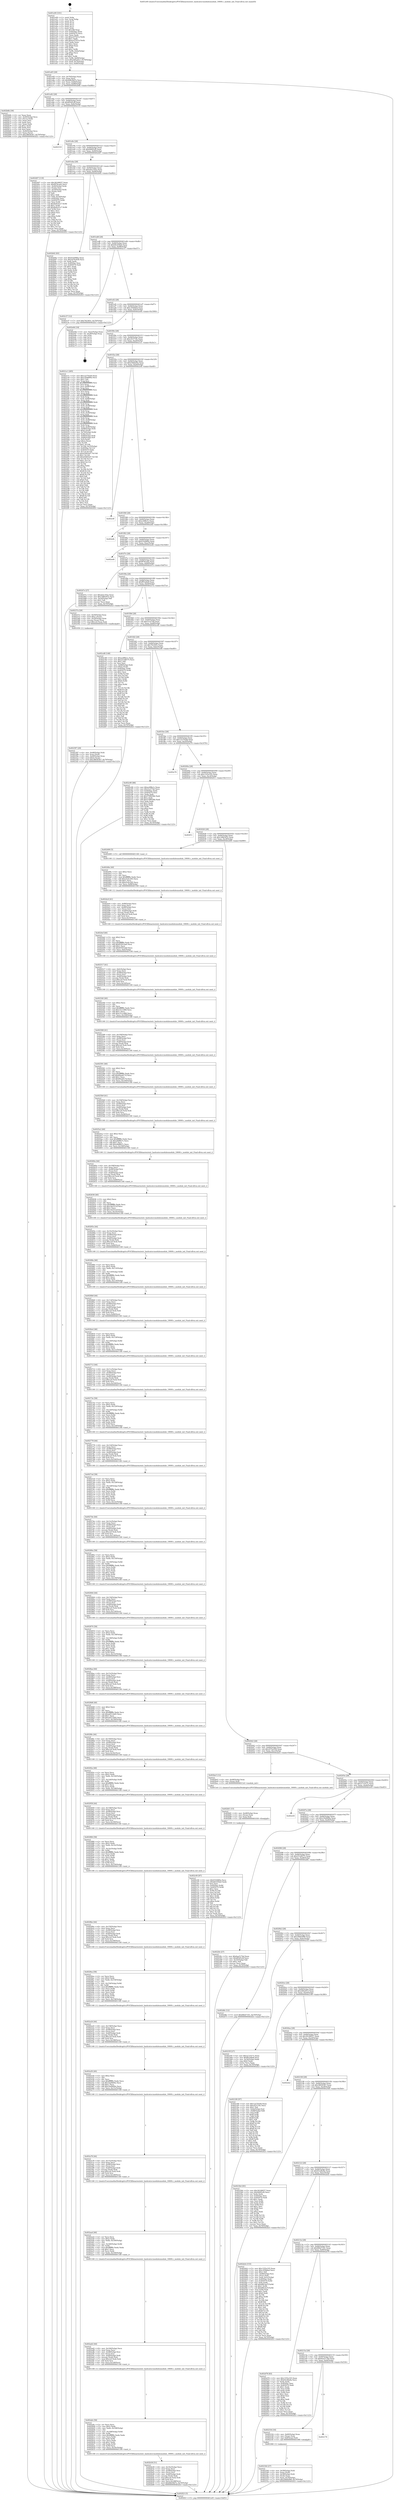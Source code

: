 digraph "0x401e00" {
  label = "0x401e00 (/mnt/c/Users/mathe/Desktop/tcc/POCII/binaries/extr_hashcatsrcmodulesmodule_19000.c_module_init_Final-ollvm.out::main(0))"
  labelloc = "t"
  node[shape=record]

  Entry [label="",width=0.3,height=0.3,shape=circle,fillcolor=black,style=filled]
  "0x401e65" [label="{
     0x401e65 [29]\l
     | [instrs]\l
     &nbsp;&nbsp;0x401e65 \<+3\>: mov -0x70(%rbp),%eax\l
     &nbsp;&nbsp;0x401e68 \<+2\>: mov %eax,%ecx\l
     &nbsp;&nbsp;0x401e6a \<+6\>: sub $0x8db58d7e,%ecx\l
     &nbsp;&nbsp;0x401e70 \<+6\>: mov %eax,-0x84(%rbp)\l
     &nbsp;&nbsp;0x401e76 \<+6\>: mov %ecx,-0x88(%rbp)\l
     &nbsp;&nbsp;0x401e7c \<+6\>: je 0000000000402b6b \<main+0xd6b\>\l
  }"]
  "0x402b6b" [label="{
     0x402b6b [39]\l
     | [instrs]\l
     &nbsp;&nbsp;0x402b6b \<+2\>: xor %eax,%eax\l
     &nbsp;&nbsp;0x402b6d \<+4\>: mov -0x40(%rbp),%rcx\l
     &nbsp;&nbsp;0x402b71 \<+2\>: mov (%rcx),%edx\l
     &nbsp;&nbsp;0x402b73 \<+2\>: mov %eax,%esi\l
     &nbsp;&nbsp;0x402b75 \<+2\>: sub %edx,%esi\l
     &nbsp;&nbsp;0x402b77 \<+2\>: mov %eax,%edx\l
     &nbsp;&nbsp;0x402b79 \<+3\>: sub $0x1,%edx\l
     &nbsp;&nbsp;0x402b7c \<+2\>: add %edx,%esi\l
     &nbsp;&nbsp;0x402b7e \<+2\>: sub %esi,%eax\l
     &nbsp;&nbsp;0x402b80 \<+4\>: mov -0x40(%rbp),%rcx\l
     &nbsp;&nbsp;0x402b84 \<+2\>: mov %eax,(%rcx)\l
     &nbsp;&nbsp;0x402b86 \<+7\>: movl $0x386563b7,-0x70(%rbp)\l
     &nbsp;&nbsp;0x402b8d \<+5\>: jmp 0000000000402f23 \<main+0x1123\>\l
  }"]
  "0x401e82" [label="{
     0x401e82 [28]\l
     | [instrs]\l
     &nbsp;&nbsp;0x401e82 \<+5\>: jmp 0000000000401e87 \<main+0x87\>\l
     &nbsp;&nbsp;0x401e87 \<+6\>: mov -0x84(%rbp),%eax\l
     &nbsp;&nbsp;0x401e8d \<+5\>: sub $0x8f3d5c4f,%eax\l
     &nbsp;&nbsp;0x401e92 \<+6\>: mov %eax,-0x8c(%rbp)\l
     &nbsp;&nbsp;0x401e98 \<+6\>: je 0000000000402319 \<main+0x519\>\l
  }"]
  Exit [label="",width=0.3,height=0.3,shape=circle,fillcolor=black,style=filled,peripheries=2]
  "0x402319" [label="{
     0x402319\l
  }", style=dashed]
  "0x401e9e" [label="{
     0x401e9e [28]\l
     | [instrs]\l
     &nbsp;&nbsp;0x401e9e \<+5\>: jmp 0000000000401ea3 \<main+0xa3\>\l
     &nbsp;&nbsp;0x401ea3 \<+6\>: mov -0x84(%rbp),%eax\l
     &nbsp;&nbsp;0x401ea9 \<+5\>: sub $0x949f3cf0,%eax\l
     &nbsp;&nbsp;0x401eae \<+6\>: mov %eax,-0x90(%rbp)\l
     &nbsp;&nbsp;0x401eb4 \<+6\>: je 0000000000402407 \<main+0x607\>\l
  }"]
  "0x402c00" [label="{
     0x402c00 [87]\l
     | [instrs]\l
     &nbsp;&nbsp;0x402c00 \<+5\>: mov $0xf102680a,%ecx\l
     &nbsp;&nbsp;0x402c05 \<+5\>: mov $0xb9c459a0,%edx\l
     &nbsp;&nbsp;0x402c0a \<+2\>: xor %esi,%esi\l
     &nbsp;&nbsp;0x402c0c \<+8\>: mov 0x4050ac,%r8d\l
     &nbsp;&nbsp;0x402c14 \<+8\>: mov 0x405070,%r9d\l
     &nbsp;&nbsp;0x402c1c \<+3\>: sub $0x1,%esi\l
     &nbsp;&nbsp;0x402c1f \<+3\>: mov %r8d,%r10d\l
     &nbsp;&nbsp;0x402c22 \<+3\>: add %esi,%r10d\l
     &nbsp;&nbsp;0x402c25 \<+4\>: imul %r10d,%r8d\l
     &nbsp;&nbsp;0x402c29 \<+4\>: and $0x1,%r8d\l
     &nbsp;&nbsp;0x402c2d \<+4\>: cmp $0x0,%r8d\l
     &nbsp;&nbsp;0x402c31 \<+4\>: sete %r11b\l
     &nbsp;&nbsp;0x402c35 \<+4\>: cmp $0xa,%r9d\l
     &nbsp;&nbsp;0x402c39 \<+3\>: setl %bl\l
     &nbsp;&nbsp;0x402c3c \<+3\>: mov %r11b,%r14b\l
     &nbsp;&nbsp;0x402c3f \<+3\>: and %bl,%r14b\l
     &nbsp;&nbsp;0x402c42 \<+3\>: xor %bl,%r11b\l
     &nbsp;&nbsp;0x402c45 \<+3\>: or %r11b,%r14b\l
     &nbsp;&nbsp;0x402c48 \<+4\>: test $0x1,%r14b\l
     &nbsp;&nbsp;0x402c4c \<+3\>: cmovne %edx,%ecx\l
     &nbsp;&nbsp;0x402c4f \<+3\>: mov %ecx,-0x70(%rbp)\l
     &nbsp;&nbsp;0x402c52 \<+5\>: jmp 0000000000402f23 \<main+0x1123\>\l
  }"]
  "0x402407" [label="{
     0x402407 [119]\l
     | [instrs]\l
     &nbsp;&nbsp;0x402407 \<+5\>: mov $0x36168057,%eax\l
     &nbsp;&nbsp;0x40240c \<+5\>: mov $0xf976cad2,%ecx\l
     &nbsp;&nbsp;0x402411 \<+4\>: mov -0x40(%rbp),%rdx\l
     &nbsp;&nbsp;0x402415 \<+2\>: mov (%rdx),%esi\l
     &nbsp;&nbsp;0x402417 \<+4\>: mov -0x50(%rbp),%rdx\l
     &nbsp;&nbsp;0x40241b \<+2\>: cmp (%rdx),%esi\l
     &nbsp;&nbsp;0x40241d \<+4\>: setl %dil\l
     &nbsp;&nbsp;0x402421 \<+4\>: and $0x1,%dil\l
     &nbsp;&nbsp;0x402425 \<+4\>: mov %dil,-0x2d(%rbp)\l
     &nbsp;&nbsp;0x402429 \<+7\>: mov 0x4050ac,%esi\l
     &nbsp;&nbsp;0x402430 \<+8\>: mov 0x405070,%r8d\l
     &nbsp;&nbsp;0x402438 \<+3\>: mov %esi,%r9d\l
     &nbsp;&nbsp;0x40243b \<+7\>: sub $0x8e9c01e7,%r9d\l
     &nbsp;&nbsp;0x402442 \<+4\>: sub $0x1,%r9d\l
     &nbsp;&nbsp;0x402446 \<+7\>: add $0x8e9c01e7,%r9d\l
     &nbsp;&nbsp;0x40244d \<+4\>: imul %r9d,%esi\l
     &nbsp;&nbsp;0x402451 \<+3\>: and $0x1,%esi\l
     &nbsp;&nbsp;0x402454 \<+3\>: cmp $0x0,%esi\l
     &nbsp;&nbsp;0x402457 \<+4\>: sete %dil\l
     &nbsp;&nbsp;0x40245b \<+4\>: cmp $0xa,%r8d\l
     &nbsp;&nbsp;0x40245f \<+4\>: setl %r10b\l
     &nbsp;&nbsp;0x402463 \<+3\>: mov %dil,%r11b\l
     &nbsp;&nbsp;0x402466 \<+3\>: and %r10b,%r11b\l
     &nbsp;&nbsp;0x402469 \<+3\>: xor %r10b,%dil\l
     &nbsp;&nbsp;0x40246c \<+3\>: or %dil,%r11b\l
     &nbsp;&nbsp;0x40246f \<+4\>: test $0x1,%r11b\l
     &nbsp;&nbsp;0x402473 \<+3\>: cmovne %ecx,%eax\l
     &nbsp;&nbsp;0x402476 \<+3\>: mov %eax,-0x70(%rbp)\l
     &nbsp;&nbsp;0x402479 \<+5\>: jmp 0000000000402f23 \<main+0x1123\>\l
  }"]
  "0x401eba" [label="{
     0x401eba [28]\l
     | [instrs]\l
     &nbsp;&nbsp;0x401eba \<+5\>: jmp 0000000000401ebf \<main+0xbf\>\l
     &nbsp;&nbsp;0x401ebf \<+6\>: mov -0x84(%rbp),%eax\l
     &nbsp;&nbsp;0x401ec5 \<+5\>: sub $0xab2c35ee,%eax\l
     &nbsp;&nbsp;0x401eca \<+6\>: mov %eax,-0x94(%rbp)\l
     &nbsp;&nbsp;0x401ed0 \<+6\>: je 0000000000402b92 \<main+0xd92\>\l
  }"]
  "0x402bf1" [label="{
     0x402bf1 [15]\l
     | [instrs]\l
     &nbsp;&nbsp;0x402bf1 \<+4\>: mov -0x48(%rbp),%rax\l
     &nbsp;&nbsp;0x402bf5 \<+3\>: mov (%rax),%rax\l
     &nbsp;&nbsp;0x402bf8 \<+3\>: mov %rax,%rdi\l
     &nbsp;&nbsp;0x402bfb \<+5\>: call 0000000000401030 \<free@plt\>\l
     | [calls]\l
     &nbsp;&nbsp;0x401030 \{1\} (unknown)\l
  }"]
  "0x402b92" [label="{
     0x402b92 [83]\l
     | [instrs]\l
     &nbsp;&nbsp;0x402b92 \<+5\>: mov $0xf102680a,%eax\l
     &nbsp;&nbsp;0x402b97 \<+5\>: mov $0x207bc658,%ecx\l
     &nbsp;&nbsp;0x402b9c \<+2\>: xor %edx,%edx\l
     &nbsp;&nbsp;0x402b9e \<+7\>: mov 0x4050ac,%esi\l
     &nbsp;&nbsp;0x402ba5 \<+7\>: mov 0x405070,%edi\l
     &nbsp;&nbsp;0x402bac \<+3\>: sub $0x1,%edx\l
     &nbsp;&nbsp;0x402baf \<+3\>: mov %esi,%r8d\l
     &nbsp;&nbsp;0x402bb2 \<+3\>: add %edx,%r8d\l
     &nbsp;&nbsp;0x402bb5 \<+4\>: imul %r8d,%esi\l
     &nbsp;&nbsp;0x402bb9 \<+3\>: and $0x1,%esi\l
     &nbsp;&nbsp;0x402bbc \<+3\>: cmp $0x0,%esi\l
     &nbsp;&nbsp;0x402bbf \<+4\>: sete %r9b\l
     &nbsp;&nbsp;0x402bc3 \<+3\>: cmp $0xa,%edi\l
     &nbsp;&nbsp;0x402bc6 \<+4\>: setl %r10b\l
     &nbsp;&nbsp;0x402bca \<+3\>: mov %r9b,%r11b\l
     &nbsp;&nbsp;0x402bcd \<+3\>: and %r10b,%r11b\l
     &nbsp;&nbsp;0x402bd0 \<+3\>: xor %r10b,%r9b\l
     &nbsp;&nbsp;0x402bd3 \<+3\>: or %r9b,%r11b\l
     &nbsp;&nbsp;0x402bd6 \<+4\>: test $0x1,%r11b\l
     &nbsp;&nbsp;0x402bda \<+3\>: cmovne %ecx,%eax\l
     &nbsp;&nbsp;0x402bdd \<+3\>: mov %eax,-0x70(%rbp)\l
     &nbsp;&nbsp;0x402be0 \<+5\>: jmp 0000000000402f23 \<main+0x1123\>\l
  }"]
  "0x401ed6" [label="{
     0x401ed6 [28]\l
     | [instrs]\l
     &nbsp;&nbsp;0x401ed6 \<+5\>: jmp 0000000000401edb \<main+0xdb\>\l
     &nbsp;&nbsp;0x401edb \<+6\>: mov -0x84(%rbp),%eax\l
     &nbsp;&nbsp;0x401ee1 \<+5\>: sub $0xb9c459a0,%eax\l
     &nbsp;&nbsp;0x401ee6 \<+6\>: mov %eax,-0x98(%rbp)\l
     &nbsp;&nbsp;0x401eec \<+6\>: je 0000000000402c57 \<main+0xe57\>\l
  }"]
  "0x402b38" [label="{
     0x402b38 [51]\l
     | [instrs]\l
     &nbsp;&nbsp;0x402b38 \<+6\>: mov -0x16c(%rbp),%ecx\l
     &nbsp;&nbsp;0x402b3e \<+3\>: imul %eax,%ecx\l
     &nbsp;&nbsp;0x402b41 \<+4\>: mov -0x48(%rbp),%rsi\l
     &nbsp;&nbsp;0x402b45 \<+3\>: mov (%rsi),%rsi\l
     &nbsp;&nbsp;0x402b48 \<+4\>: mov -0x40(%rbp),%rdi\l
     &nbsp;&nbsp;0x402b4c \<+3\>: movslq (%rdi),%rdi\l
     &nbsp;&nbsp;0x402b4f \<+7\>: imul $0x1e0,%rdi,%rdi\l
     &nbsp;&nbsp;0x402b56 \<+3\>: add %rdi,%rsi\l
     &nbsp;&nbsp;0x402b59 \<+6\>: mov %ecx,0x1d8(%rsi)\l
     &nbsp;&nbsp;0x402b5f \<+7\>: movl $0x8db58d7e,-0x70(%rbp)\l
     &nbsp;&nbsp;0x402b66 \<+5\>: jmp 0000000000402f23 \<main+0x1123\>\l
  }"]
  "0x402c57" [label="{
     0x402c57 [12]\l
     | [instrs]\l
     &nbsp;&nbsp;0x402c57 \<+7\>: movl $0x762365c,-0x70(%rbp)\l
     &nbsp;&nbsp;0x402c5e \<+5\>: jmp 0000000000402f23 \<main+0x1123\>\l
  }"]
  "0x401ef2" [label="{
     0x401ef2 [28]\l
     | [instrs]\l
     &nbsp;&nbsp;0x401ef2 \<+5\>: jmp 0000000000401ef7 \<main+0xf7\>\l
     &nbsp;&nbsp;0x401ef7 \<+6\>: mov -0x84(%rbp),%eax\l
     &nbsp;&nbsp;0x401efd \<+5\>: sub $0xc3f3b8a4,%eax\l
     &nbsp;&nbsp;0x401f02 \<+6\>: mov %eax,-0x9c(%rbp)\l
     &nbsp;&nbsp;0x401f08 \<+6\>: je 0000000000402e64 \<main+0x1064\>\l
  }"]
  "0x402afe" [label="{
     0x402afe [58]\l
     | [instrs]\l
     &nbsp;&nbsp;0x402afe \<+2\>: xor %ecx,%ecx\l
     &nbsp;&nbsp;0x402b00 \<+5\>: mov $0x2,%edx\l
     &nbsp;&nbsp;0x402b05 \<+6\>: mov %edx,-0x168(%rbp)\l
     &nbsp;&nbsp;0x402b0b \<+1\>: cltd\l
     &nbsp;&nbsp;0x402b0c \<+7\>: mov -0x168(%rbp),%r8d\l
     &nbsp;&nbsp;0x402b13 \<+3\>: idiv %r8d\l
     &nbsp;&nbsp;0x402b16 \<+6\>: imul $0xfffffffe,%edx,%edx\l
     &nbsp;&nbsp;0x402b1c \<+3\>: mov %ecx,%r9d\l
     &nbsp;&nbsp;0x402b1f \<+3\>: sub %edx,%r9d\l
     &nbsp;&nbsp;0x402b22 \<+2\>: mov %ecx,%edx\l
     &nbsp;&nbsp;0x402b24 \<+3\>: sub $0x1,%edx\l
     &nbsp;&nbsp;0x402b27 \<+3\>: add %edx,%r9d\l
     &nbsp;&nbsp;0x402b2a \<+3\>: sub %r9d,%ecx\l
     &nbsp;&nbsp;0x402b2d \<+6\>: mov %ecx,-0x16c(%rbp)\l
     &nbsp;&nbsp;0x402b33 \<+5\>: call 0000000000401160 \<next_i\>\l
     | [calls]\l
     &nbsp;&nbsp;0x401160 \{1\} (/mnt/c/Users/mathe/Desktop/tcc/POCII/binaries/extr_hashcatsrcmodulesmodule_19000.c_module_init_Final-ollvm.out::next_i)\l
  }"]
  "0x402e64" [label="{
     0x402e64 [18]\l
     | [instrs]\l
     &nbsp;&nbsp;0x402e64 \<+3\>: mov -0x2c(%rbp),%eax\l
     &nbsp;&nbsp;0x402e67 \<+4\>: lea -0x28(%rbp),%rsp\l
     &nbsp;&nbsp;0x402e6b \<+1\>: pop %rbx\l
     &nbsp;&nbsp;0x402e6c \<+2\>: pop %r12\l
     &nbsp;&nbsp;0x402e6e \<+2\>: pop %r13\l
     &nbsp;&nbsp;0x402e70 \<+2\>: pop %r14\l
     &nbsp;&nbsp;0x402e72 \<+2\>: pop %r15\l
     &nbsp;&nbsp;0x402e74 \<+1\>: pop %rbp\l
     &nbsp;&nbsp;0x402e75 \<+1\>: ret\l
  }"]
  "0x401f0e" [label="{
     0x401f0e [28]\l
     | [instrs]\l
     &nbsp;&nbsp;0x401f0e \<+5\>: jmp 0000000000401f13 \<main+0x113\>\l
     &nbsp;&nbsp;0x401f13 \<+6\>: mov -0x84(%rbp),%eax\l
     &nbsp;&nbsp;0x401f19 \<+5\>: sub $0xcf23716c,%eax\l
     &nbsp;&nbsp;0x401f1e \<+6\>: mov %eax,-0xa0(%rbp)\l
     &nbsp;&nbsp;0x401f24 \<+6\>: je 00000000004021e1 \<main+0x3e1\>\l
  }"]
  "0x402ad2" [label="{
     0x402ad2 [44]\l
     | [instrs]\l
     &nbsp;&nbsp;0x402ad2 \<+6\>: mov -0x164(%rbp),%ecx\l
     &nbsp;&nbsp;0x402ad8 \<+3\>: imul %eax,%ecx\l
     &nbsp;&nbsp;0x402adb \<+4\>: mov -0x48(%rbp),%rsi\l
     &nbsp;&nbsp;0x402adf \<+3\>: mov (%rsi),%rsi\l
     &nbsp;&nbsp;0x402ae2 \<+4\>: mov -0x40(%rbp),%rdi\l
     &nbsp;&nbsp;0x402ae6 \<+3\>: movslq (%rdi),%rdi\l
     &nbsp;&nbsp;0x402ae9 \<+7\>: imul $0x1e0,%rdi,%rdi\l
     &nbsp;&nbsp;0x402af0 \<+3\>: add %rdi,%rsi\l
     &nbsp;&nbsp;0x402af3 \<+6\>: mov %ecx,0x1d4(%rsi)\l
     &nbsp;&nbsp;0x402af9 \<+5\>: call 0000000000401160 \<next_i\>\l
     | [calls]\l
     &nbsp;&nbsp;0x401160 \{1\} (/mnt/c/Users/mathe/Desktop/tcc/POCII/binaries/extr_hashcatsrcmodulesmodule_19000.c_module_init_Final-ollvm.out::next_i)\l
  }"]
  "0x4021e1" [label="{
     0x4021e1 [285]\l
     | [instrs]\l
     &nbsp;&nbsp;0x4021e1 \<+5\>: mov $0x122702dd,%eax\l
     &nbsp;&nbsp;0x4021e6 \<+5\>: mov $0x23b4669a,%ecx\l
     &nbsp;&nbsp;0x4021eb \<+2\>: mov $0x1,%dl\l
     &nbsp;&nbsp;0x4021ed \<+3\>: mov %rsp,%rsi\l
     &nbsp;&nbsp;0x4021f0 \<+4\>: add $0xfffffffffffffff0,%rsi\l
     &nbsp;&nbsp;0x4021f4 \<+3\>: mov %rsi,%rsp\l
     &nbsp;&nbsp;0x4021f7 \<+4\>: mov %rsi,-0x68(%rbp)\l
     &nbsp;&nbsp;0x4021fb \<+3\>: mov %rsp,%rsi\l
     &nbsp;&nbsp;0x4021fe \<+4\>: add $0xfffffffffffffff0,%rsi\l
     &nbsp;&nbsp;0x402202 \<+3\>: mov %rsi,%rsp\l
     &nbsp;&nbsp;0x402205 \<+3\>: mov %rsp,%rdi\l
     &nbsp;&nbsp;0x402208 \<+4\>: add $0xfffffffffffffff0,%rdi\l
     &nbsp;&nbsp;0x40220c \<+3\>: mov %rdi,%rsp\l
     &nbsp;&nbsp;0x40220f \<+4\>: mov %rdi,-0x60(%rbp)\l
     &nbsp;&nbsp;0x402213 \<+3\>: mov %rsp,%rdi\l
     &nbsp;&nbsp;0x402216 \<+4\>: add $0xfffffffffffffff0,%rdi\l
     &nbsp;&nbsp;0x40221a \<+3\>: mov %rdi,%rsp\l
     &nbsp;&nbsp;0x40221d \<+4\>: mov %rdi,-0x58(%rbp)\l
     &nbsp;&nbsp;0x402221 \<+3\>: mov %rsp,%rdi\l
     &nbsp;&nbsp;0x402224 \<+4\>: add $0xfffffffffffffff0,%rdi\l
     &nbsp;&nbsp;0x402228 \<+3\>: mov %rdi,%rsp\l
     &nbsp;&nbsp;0x40222b \<+4\>: mov %rdi,-0x50(%rbp)\l
     &nbsp;&nbsp;0x40222f \<+3\>: mov %rsp,%rdi\l
     &nbsp;&nbsp;0x402232 \<+4\>: add $0xfffffffffffffff0,%rdi\l
     &nbsp;&nbsp;0x402236 \<+3\>: mov %rdi,%rsp\l
     &nbsp;&nbsp;0x402239 \<+4\>: mov %rdi,-0x48(%rbp)\l
     &nbsp;&nbsp;0x40223d \<+3\>: mov %rsp,%rdi\l
     &nbsp;&nbsp;0x402240 \<+4\>: add $0xfffffffffffffff0,%rdi\l
     &nbsp;&nbsp;0x402244 \<+3\>: mov %rdi,%rsp\l
     &nbsp;&nbsp;0x402247 \<+4\>: mov %rdi,-0x40(%rbp)\l
     &nbsp;&nbsp;0x40224b \<+4\>: mov -0x68(%rbp),%rdi\l
     &nbsp;&nbsp;0x40224f \<+6\>: movl $0x0,(%rdi)\l
     &nbsp;&nbsp;0x402255 \<+4\>: mov -0x74(%rbp),%r8d\l
     &nbsp;&nbsp;0x402259 \<+3\>: mov %r8d,(%rsi)\l
     &nbsp;&nbsp;0x40225c \<+4\>: mov -0x60(%rbp),%rdi\l
     &nbsp;&nbsp;0x402260 \<+4\>: mov -0x80(%rbp),%r9\l
     &nbsp;&nbsp;0x402264 \<+3\>: mov %r9,(%rdi)\l
     &nbsp;&nbsp;0x402267 \<+3\>: cmpl $0x2,(%rsi)\l
     &nbsp;&nbsp;0x40226a \<+4\>: setne %r10b\l
     &nbsp;&nbsp;0x40226e \<+4\>: and $0x1,%r10b\l
     &nbsp;&nbsp;0x402272 \<+4\>: mov %r10b,-0x35(%rbp)\l
     &nbsp;&nbsp;0x402276 \<+8\>: mov 0x4050ac,%r11d\l
     &nbsp;&nbsp;0x40227e \<+7\>: mov 0x405070,%ebx\l
     &nbsp;&nbsp;0x402285 \<+3\>: mov %r11d,%r14d\l
     &nbsp;&nbsp;0x402288 \<+7\>: sub $0xd3465e07,%r14d\l
     &nbsp;&nbsp;0x40228f \<+4\>: sub $0x1,%r14d\l
     &nbsp;&nbsp;0x402293 \<+7\>: add $0xd3465e07,%r14d\l
     &nbsp;&nbsp;0x40229a \<+4\>: imul %r14d,%r11d\l
     &nbsp;&nbsp;0x40229e \<+4\>: and $0x1,%r11d\l
     &nbsp;&nbsp;0x4022a2 \<+4\>: cmp $0x0,%r11d\l
     &nbsp;&nbsp;0x4022a6 \<+4\>: sete %r10b\l
     &nbsp;&nbsp;0x4022aa \<+3\>: cmp $0xa,%ebx\l
     &nbsp;&nbsp;0x4022ad \<+4\>: setl %r15b\l
     &nbsp;&nbsp;0x4022b1 \<+3\>: mov %r10b,%r12b\l
     &nbsp;&nbsp;0x4022b4 \<+4\>: xor $0xff,%r12b\l
     &nbsp;&nbsp;0x4022b8 \<+3\>: mov %r15b,%r13b\l
     &nbsp;&nbsp;0x4022bb \<+4\>: xor $0xff,%r13b\l
     &nbsp;&nbsp;0x4022bf \<+3\>: xor $0x0,%dl\l
     &nbsp;&nbsp;0x4022c2 \<+3\>: mov %r12b,%sil\l
     &nbsp;&nbsp;0x4022c5 \<+4\>: and $0x0,%sil\l
     &nbsp;&nbsp;0x4022c9 \<+3\>: and %dl,%r10b\l
     &nbsp;&nbsp;0x4022cc \<+3\>: mov %r13b,%dil\l
     &nbsp;&nbsp;0x4022cf \<+4\>: and $0x0,%dil\l
     &nbsp;&nbsp;0x4022d3 \<+3\>: and %dl,%r15b\l
     &nbsp;&nbsp;0x4022d6 \<+3\>: or %r10b,%sil\l
     &nbsp;&nbsp;0x4022d9 \<+3\>: or %r15b,%dil\l
     &nbsp;&nbsp;0x4022dc \<+3\>: xor %dil,%sil\l
     &nbsp;&nbsp;0x4022df \<+3\>: or %r13b,%r12b\l
     &nbsp;&nbsp;0x4022e2 \<+4\>: xor $0xff,%r12b\l
     &nbsp;&nbsp;0x4022e6 \<+3\>: or $0x0,%dl\l
     &nbsp;&nbsp;0x4022e9 \<+3\>: and %dl,%r12b\l
     &nbsp;&nbsp;0x4022ec \<+3\>: or %r12b,%sil\l
     &nbsp;&nbsp;0x4022ef \<+4\>: test $0x1,%sil\l
     &nbsp;&nbsp;0x4022f3 \<+3\>: cmovne %ecx,%eax\l
     &nbsp;&nbsp;0x4022f6 \<+3\>: mov %eax,-0x70(%rbp)\l
     &nbsp;&nbsp;0x4022f9 \<+5\>: jmp 0000000000402f23 \<main+0x1123\>\l
  }"]
  "0x401f2a" [label="{
     0x401f2a [28]\l
     | [instrs]\l
     &nbsp;&nbsp;0x401f2a \<+5\>: jmp 0000000000401f2f \<main+0x12f\>\l
     &nbsp;&nbsp;0x401f2f \<+6\>: mov -0x84(%rbp),%eax\l
     &nbsp;&nbsp;0x401f35 \<+5\>: sub $0xe5b8ad3e,%eax\l
     &nbsp;&nbsp;0x401f3a \<+6\>: mov %eax,-0xa4(%rbp)\l
     &nbsp;&nbsp;0x401f40 \<+6\>: je 0000000000402c6f \<main+0xe6f\>\l
  }"]
  "0x402aa4" [label="{
     0x402aa4 [46]\l
     | [instrs]\l
     &nbsp;&nbsp;0x402aa4 \<+2\>: xor %ecx,%ecx\l
     &nbsp;&nbsp;0x402aa6 \<+5\>: mov $0x2,%edx\l
     &nbsp;&nbsp;0x402aab \<+6\>: mov %edx,-0x160(%rbp)\l
     &nbsp;&nbsp;0x402ab1 \<+1\>: cltd\l
     &nbsp;&nbsp;0x402ab2 \<+7\>: mov -0x160(%rbp),%r8d\l
     &nbsp;&nbsp;0x402ab9 \<+3\>: idiv %r8d\l
     &nbsp;&nbsp;0x402abc \<+6\>: imul $0xfffffffe,%edx,%edx\l
     &nbsp;&nbsp;0x402ac2 \<+3\>: sub $0x1,%ecx\l
     &nbsp;&nbsp;0x402ac5 \<+2\>: sub %ecx,%edx\l
     &nbsp;&nbsp;0x402ac7 \<+6\>: mov %edx,-0x164(%rbp)\l
     &nbsp;&nbsp;0x402acd \<+5\>: call 0000000000401160 \<next_i\>\l
     | [calls]\l
     &nbsp;&nbsp;0x401160 \{1\} (/mnt/c/Users/mathe/Desktop/tcc/POCII/binaries/extr_hashcatsrcmodulesmodule_19000.c_module_init_Final-ollvm.out::next_i)\l
  }"]
  "0x402c6f" [label="{
     0x402c6f\l
  }", style=dashed]
  "0x401f46" [label="{
     0x401f46 [28]\l
     | [instrs]\l
     &nbsp;&nbsp;0x401f46 \<+5\>: jmp 0000000000401f4b \<main+0x14b\>\l
     &nbsp;&nbsp;0x401f4b \<+6\>: mov -0x84(%rbp),%eax\l
     &nbsp;&nbsp;0x401f51 \<+5\>: sub $0xec6f8e1c,%eax\l
     &nbsp;&nbsp;0x401f56 \<+6\>: mov %eax,-0xa8(%rbp)\l
     &nbsp;&nbsp;0x401f5c \<+6\>: je 0000000000402efb \<main+0x10fb\>\l
  }"]
  "0x402a78" [label="{
     0x402a78 [44]\l
     | [instrs]\l
     &nbsp;&nbsp;0x402a78 \<+6\>: mov -0x15c(%rbp),%ecx\l
     &nbsp;&nbsp;0x402a7e \<+3\>: imul %eax,%ecx\l
     &nbsp;&nbsp;0x402a81 \<+4\>: mov -0x48(%rbp),%rsi\l
     &nbsp;&nbsp;0x402a85 \<+3\>: mov (%rsi),%rsi\l
     &nbsp;&nbsp;0x402a88 \<+4\>: mov -0x40(%rbp),%rdi\l
     &nbsp;&nbsp;0x402a8c \<+3\>: movslq (%rdi),%rdi\l
     &nbsp;&nbsp;0x402a8f \<+7\>: imul $0x1e0,%rdi,%rdi\l
     &nbsp;&nbsp;0x402a96 \<+3\>: add %rdi,%rsi\l
     &nbsp;&nbsp;0x402a99 \<+6\>: mov %ecx,0x1d0(%rsi)\l
     &nbsp;&nbsp;0x402a9f \<+5\>: call 0000000000401160 \<next_i\>\l
     | [calls]\l
     &nbsp;&nbsp;0x401160 \{1\} (/mnt/c/Users/mathe/Desktop/tcc/POCII/binaries/extr_hashcatsrcmodulesmodule_19000.c_module_init_Final-ollvm.out::next_i)\l
  }"]
  "0x402efb" [label="{
     0x402efb\l
  }", style=dashed]
  "0x401f62" [label="{
     0x401f62 [28]\l
     | [instrs]\l
     &nbsp;&nbsp;0x401f62 \<+5\>: jmp 0000000000401f67 \<main+0x167\>\l
     &nbsp;&nbsp;0x401f67 \<+6\>: mov -0x84(%rbp),%eax\l
     &nbsp;&nbsp;0x401f6d \<+5\>: sub $0xf102680a,%eax\l
     &nbsp;&nbsp;0x401f72 \<+6\>: mov %eax,-0xac(%rbp)\l
     &nbsp;&nbsp;0x401f78 \<+6\>: je 0000000000402ed4 \<main+0x10d4\>\l
  }"]
  "0x402a50" [label="{
     0x402a50 [40]\l
     | [instrs]\l
     &nbsp;&nbsp;0x402a50 \<+5\>: mov $0x2,%ecx\l
     &nbsp;&nbsp;0x402a55 \<+1\>: cltd\l
     &nbsp;&nbsp;0x402a56 \<+2\>: idiv %ecx\l
     &nbsp;&nbsp;0x402a58 \<+6\>: imul $0xfffffffe,%edx,%ecx\l
     &nbsp;&nbsp;0x402a5e \<+6\>: sub $0x1ba9400e,%ecx\l
     &nbsp;&nbsp;0x402a64 \<+3\>: add $0x1,%ecx\l
     &nbsp;&nbsp;0x402a67 \<+6\>: add $0x1ba9400e,%ecx\l
     &nbsp;&nbsp;0x402a6d \<+6\>: mov %ecx,-0x15c(%rbp)\l
     &nbsp;&nbsp;0x402a73 \<+5\>: call 0000000000401160 \<next_i\>\l
     | [calls]\l
     &nbsp;&nbsp;0x401160 \{1\} (/mnt/c/Users/mathe/Desktop/tcc/POCII/binaries/extr_hashcatsrcmodulesmodule_19000.c_module_init_Final-ollvm.out::next_i)\l
  }"]
  "0x402ed4" [label="{
     0x402ed4\l
  }", style=dashed]
  "0x401f7e" [label="{
     0x401f7e [28]\l
     | [instrs]\l
     &nbsp;&nbsp;0x401f7e \<+5\>: jmp 0000000000401f83 \<main+0x183\>\l
     &nbsp;&nbsp;0x401f83 \<+6\>: mov -0x84(%rbp),%eax\l
     &nbsp;&nbsp;0x401f89 \<+5\>: sub $0xf976cad2,%eax\l
     &nbsp;&nbsp;0x401f8e \<+6\>: mov %eax,-0xb0(%rbp)\l
     &nbsp;&nbsp;0x401f94 \<+6\>: je 000000000040247e \<main+0x67e\>\l
  }"]
  "0x402a24" [label="{
     0x402a24 [44]\l
     | [instrs]\l
     &nbsp;&nbsp;0x402a24 \<+6\>: mov -0x158(%rbp),%ecx\l
     &nbsp;&nbsp;0x402a2a \<+3\>: imul %eax,%ecx\l
     &nbsp;&nbsp;0x402a2d \<+4\>: mov -0x48(%rbp),%rsi\l
     &nbsp;&nbsp;0x402a31 \<+3\>: mov (%rsi),%rsi\l
     &nbsp;&nbsp;0x402a34 \<+4\>: mov -0x40(%rbp),%rdi\l
     &nbsp;&nbsp;0x402a38 \<+3\>: movslq (%rdi),%rdi\l
     &nbsp;&nbsp;0x402a3b \<+7\>: imul $0x1e0,%rdi,%rdi\l
     &nbsp;&nbsp;0x402a42 \<+3\>: add %rdi,%rsi\l
     &nbsp;&nbsp;0x402a45 \<+6\>: mov %ecx,0x198(%rsi)\l
     &nbsp;&nbsp;0x402a4b \<+5\>: call 0000000000401160 \<next_i\>\l
     | [calls]\l
     &nbsp;&nbsp;0x401160 \{1\} (/mnt/c/Users/mathe/Desktop/tcc/POCII/binaries/extr_hashcatsrcmodulesmodule_19000.c_module_init_Final-ollvm.out::next_i)\l
  }"]
  "0x40247e" [label="{
     0x40247e [27]\l
     | [instrs]\l
     &nbsp;&nbsp;0x40247e \<+5\>: mov $0xab2c35ee,%eax\l
     &nbsp;&nbsp;0x402483 \<+5\>: mov $0x148b5452,%ecx\l
     &nbsp;&nbsp;0x402488 \<+3\>: mov -0x2d(%rbp),%dl\l
     &nbsp;&nbsp;0x40248b \<+3\>: test $0x1,%dl\l
     &nbsp;&nbsp;0x40248e \<+3\>: cmovne %ecx,%eax\l
     &nbsp;&nbsp;0x402491 \<+3\>: mov %eax,-0x70(%rbp)\l
     &nbsp;&nbsp;0x402494 \<+5\>: jmp 0000000000402f23 \<main+0x1123\>\l
  }"]
  "0x401f9a" [label="{
     0x401f9a [28]\l
     | [instrs]\l
     &nbsp;&nbsp;0x401f9a \<+5\>: jmp 0000000000401f9f \<main+0x19f\>\l
     &nbsp;&nbsp;0x401f9f \<+6\>: mov -0x84(%rbp),%eax\l
     &nbsp;&nbsp;0x401fa5 \<+5\>: sub $0xff53a6a8,%eax\l
     &nbsp;&nbsp;0x401faa \<+6\>: mov %eax,-0xb4(%rbp)\l
     &nbsp;&nbsp;0x401fb0 \<+6\>: je 000000000040237a \<main+0x57a\>\l
  }"]
  "0x4029ea" [label="{
     0x4029ea [58]\l
     | [instrs]\l
     &nbsp;&nbsp;0x4029ea \<+2\>: xor %ecx,%ecx\l
     &nbsp;&nbsp;0x4029ec \<+5\>: mov $0x2,%edx\l
     &nbsp;&nbsp;0x4029f1 \<+6\>: mov %edx,-0x154(%rbp)\l
     &nbsp;&nbsp;0x4029f7 \<+1\>: cltd\l
     &nbsp;&nbsp;0x4029f8 \<+7\>: mov -0x154(%rbp),%r8d\l
     &nbsp;&nbsp;0x4029ff \<+3\>: idiv %r8d\l
     &nbsp;&nbsp;0x402a02 \<+6\>: imul $0xfffffffe,%edx,%edx\l
     &nbsp;&nbsp;0x402a08 \<+3\>: mov %ecx,%r9d\l
     &nbsp;&nbsp;0x402a0b \<+3\>: sub %edx,%r9d\l
     &nbsp;&nbsp;0x402a0e \<+2\>: mov %ecx,%edx\l
     &nbsp;&nbsp;0x402a10 \<+3\>: sub $0x1,%edx\l
     &nbsp;&nbsp;0x402a13 \<+3\>: add %edx,%r9d\l
     &nbsp;&nbsp;0x402a16 \<+3\>: sub %r9d,%ecx\l
     &nbsp;&nbsp;0x402a19 \<+6\>: mov %ecx,-0x158(%rbp)\l
     &nbsp;&nbsp;0x402a1f \<+5\>: call 0000000000401160 \<next_i\>\l
     | [calls]\l
     &nbsp;&nbsp;0x401160 \{1\} (/mnt/c/Users/mathe/Desktop/tcc/POCII/binaries/extr_hashcatsrcmodulesmodule_19000.c_module_init_Final-ollvm.out::next_i)\l
  }"]
  "0x40237a" [label="{
     0x40237a [29]\l
     | [instrs]\l
     &nbsp;&nbsp;0x40237a \<+4\>: mov -0x50(%rbp),%rax\l
     &nbsp;&nbsp;0x40237e \<+6\>: movl $0x1,(%rax)\l
     &nbsp;&nbsp;0x402384 \<+4\>: mov -0x50(%rbp),%rax\l
     &nbsp;&nbsp;0x402388 \<+3\>: movslq (%rax),%rax\l
     &nbsp;&nbsp;0x40238b \<+7\>: imul $0x1e0,%rax,%rdi\l
     &nbsp;&nbsp;0x402392 \<+5\>: call 0000000000401050 \<malloc@plt\>\l
     | [calls]\l
     &nbsp;&nbsp;0x401050 \{1\} (unknown)\l
  }"]
  "0x401fb6" [label="{
     0x401fb6 [28]\l
     | [instrs]\l
     &nbsp;&nbsp;0x401fb6 \<+5\>: jmp 0000000000401fbb \<main+0x1bb\>\l
     &nbsp;&nbsp;0x401fbb \<+6\>: mov -0x84(%rbp),%eax\l
     &nbsp;&nbsp;0x401fc1 \<+5\>: sub $0x51e574d,%eax\l
     &nbsp;&nbsp;0x401fc6 \<+6\>: mov %eax,-0xb8(%rbp)\l
     &nbsp;&nbsp;0x401fcc \<+6\>: je 0000000000402cd8 \<main+0xed8\>\l
  }"]
  "0x4029be" [label="{
     0x4029be [44]\l
     | [instrs]\l
     &nbsp;&nbsp;0x4029be \<+6\>: mov -0x150(%rbp),%ecx\l
     &nbsp;&nbsp;0x4029c4 \<+3\>: imul %eax,%ecx\l
     &nbsp;&nbsp;0x4029c7 \<+4\>: mov -0x48(%rbp),%rsi\l
     &nbsp;&nbsp;0x4029cb \<+3\>: mov (%rsi),%rsi\l
     &nbsp;&nbsp;0x4029ce \<+4\>: mov -0x40(%rbp),%rdi\l
     &nbsp;&nbsp;0x4029d2 \<+3\>: movslq (%rdi),%rdi\l
     &nbsp;&nbsp;0x4029d5 \<+7\>: imul $0x1e0,%rdi,%rdi\l
     &nbsp;&nbsp;0x4029dc \<+3\>: add %rdi,%rsi\l
     &nbsp;&nbsp;0x4029df \<+6\>: mov %ecx,0x194(%rsi)\l
     &nbsp;&nbsp;0x4029e5 \<+5\>: call 0000000000401160 \<next_i\>\l
     | [calls]\l
     &nbsp;&nbsp;0x401160 \{1\} (/mnt/c/Users/mathe/Desktop/tcc/POCII/binaries/extr_hashcatsrcmodulesmodule_19000.c_module_init_Final-ollvm.out::next_i)\l
  }"]
  "0x402cd8" [label="{
     0x402cd8 [148]\l
     | [instrs]\l
     &nbsp;&nbsp;0x402cd8 \<+5\>: mov $0xec6f8e1c,%eax\l
     &nbsp;&nbsp;0x402cdd \<+5\>: mov $0x251d6575,%ecx\l
     &nbsp;&nbsp;0x402ce2 \<+2\>: mov $0x1,%dl\l
     &nbsp;&nbsp;0x402ce4 \<+2\>: xor %esi,%esi\l
     &nbsp;&nbsp;0x402ce6 \<+4\>: mov -0x68(%rbp),%rdi\l
     &nbsp;&nbsp;0x402cea \<+6\>: movl $0x0,(%rdi)\l
     &nbsp;&nbsp;0x402cf0 \<+8\>: mov 0x4050ac,%r8d\l
     &nbsp;&nbsp;0x402cf8 \<+8\>: mov 0x405070,%r9d\l
     &nbsp;&nbsp;0x402d00 \<+3\>: sub $0x1,%esi\l
     &nbsp;&nbsp;0x402d03 \<+3\>: mov %r8d,%r10d\l
     &nbsp;&nbsp;0x402d06 \<+3\>: add %esi,%r10d\l
     &nbsp;&nbsp;0x402d09 \<+4\>: imul %r10d,%r8d\l
     &nbsp;&nbsp;0x402d0d \<+4\>: and $0x1,%r8d\l
     &nbsp;&nbsp;0x402d11 \<+4\>: cmp $0x0,%r8d\l
     &nbsp;&nbsp;0x402d15 \<+4\>: sete %r11b\l
     &nbsp;&nbsp;0x402d19 \<+4\>: cmp $0xa,%r9d\l
     &nbsp;&nbsp;0x402d1d \<+3\>: setl %bl\l
     &nbsp;&nbsp;0x402d20 \<+3\>: mov %r11b,%r14b\l
     &nbsp;&nbsp;0x402d23 \<+4\>: xor $0xff,%r14b\l
     &nbsp;&nbsp;0x402d27 \<+3\>: mov %bl,%r15b\l
     &nbsp;&nbsp;0x402d2a \<+4\>: xor $0xff,%r15b\l
     &nbsp;&nbsp;0x402d2e \<+3\>: xor $0x1,%dl\l
     &nbsp;&nbsp;0x402d31 \<+3\>: mov %r14b,%r12b\l
     &nbsp;&nbsp;0x402d34 \<+4\>: and $0xff,%r12b\l
     &nbsp;&nbsp;0x402d38 \<+3\>: and %dl,%r11b\l
     &nbsp;&nbsp;0x402d3b \<+3\>: mov %r15b,%r13b\l
     &nbsp;&nbsp;0x402d3e \<+4\>: and $0xff,%r13b\l
     &nbsp;&nbsp;0x402d42 \<+2\>: and %dl,%bl\l
     &nbsp;&nbsp;0x402d44 \<+3\>: or %r11b,%r12b\l
     &nbsp;&nbsp;0x402d47 \<+3\>: or %bl,%r13b\l
     &nbsp;&nbsp;0x402d4a \<+3\>: xor %r13b,%r12b\l
     &nbsp;&nbsp;0x402d4d \<+3\>: or %r15b,%r14b\l
     &nbsp;&nbsp;0x402d50 \<+4\>: xor $0xff,%r14b\l
     &nbsp;&nbsp;0x402d54 \<+3\>: or $0x1,%dl\l
     &nbsp;&nbsp;0x402d57 \<+3\>: and %dl,%r14b\l
     &nbsp;&nbsp;0x402d5a \<+3\>: or %r14b,%r12b\l
     &nbsp;&nbsp;0x402d5d \<+4\>: test $0x1,%r12b\l
     &nbsp;&nbsp;0x402d61 \<+3\>: cmovne %ecx,%eax\l
     &nbsp;&nbsp;0x402d64 \<+3\>: mov %eax,-0x70(%rbp)\l
     &nbsp;&nbsp;0x402d67 \<+5\>: jmp 0000000000402f23 \<main+0x1123\>\l
  }"]
  "0x401fd2" [label="{
     0x401fd2 [28]\l
     | [instrs]\l
     &nbsp;&nbsp;0x401fd2 \<+5\>: jmp 0000000000401fd7 \<main+0x1d7\>\l
     &nbsp;&nbsp;0x401fd7 \<+6\>: mov -0x84(%rbp),%eax\l
     &nbsp;&nbsp;0x401fdd \<+5\>: sub $0x762365c,%eax\l
     &nbsp;&nbsp;0x401fe2 \<+6\>: mov %eax,-0xbc(%rbp)\l
     &nbsp;&nbsp;0x401fe8 \<+6\>: je 0000000000402c80 \<main+0xe80\>\l
  }"]
  "0x402984" [label="{
     0x402984 [58]\l
     | [instrs]\l
     &nbsp;&nbsp;0x402984 \<+2\>: xor %ecx,%ecx\l
     &nbsp;&nbsp;0x402986 \<+5\>: mov $0x2,%edx\l
     &nbsp;&nbsp;0x40298b \<+6\>: mov %edx,-0x14c(%rbp)\l
     &nbsp;&nbsp;0x402991 \<+1\>: cltd\l
     &nbsp;&nbsp;0x402992 \<+7\>: mov -0x14c(%rbp),%r8d\l
     &nbsp;&nbsp;0x402999 \<+3\>: idiv %r8d\l
     &nbsp;&nbsp;0x40299c \<+6\>: imul $0xfffffffe,%edx,%edx\l
     &nbsp;&nbsp;0x4029a2 \<+3\>: mov %ecx,%r9d\l
     &nbsp;&nbsp;0x4029a5 \<+3\>: sub %edx,%r9d\l
     &nbsp;&nbsp;0x4029a8 \<+2\>: mov %ecx,%edx\l
     &nbsp;&nbsp;0x4029aa \<+3\>: sub $0x1,%edx\l
     &nbsp;&nbsp;0x4029ad \<+3\>: add %edx,%r9d\l
     &nbsp;&nbsp;0x4029b0 \<+3\>: sub %r9d,%ecx\l
     &nbsp;&nbsp;0x4029b3 \<+6\>: mov %ecx,-0x150(%rbp)\l
     &nbsp;&nbsp;0x4029b9 \<+5\>: call 0000000000401160 \<next_i\>\l
     | [calls]\l
     &nbsp;&nbsp;0x401160 \{1\} (/mnt/c/Users/mathe/Desktop/tcc/POCII/binaries/extr_hashcatsrcmodulesmodule_19000.c_module_init_Final-ollvm.out::next_i)\l
  }"]
  "0x402c80" [label="{
     0x402c80 [88]\l
     | [instrs]\l
     &nbsp;&nbsp;0x402c80 \<+5\>: mov $0xec6f8e1c,%eax\l
     &nbsp;&nbsp;0x402c85 \<+5\>: mov $0x51e574d,%ecx\l
     &nbsp;&nbsp;0x402c8a \<+7\>: mov 0x4050ac,%edx\l
     &nbsp;&nbsp;0x402c91 \<+7\>: mov 0x405070,%esi\l
     &nbsp;&nbsp;0x402c98 \<+2\>: mov %edx,%edi\l
     &nbsp;&nbsp;0x402c9a \<+6\>: sub $0x579803bb,%edi\l
     &nbsp;&nbsp;0x402ca0 \<+3\>: sub $0x1,%edi\l
     &nbsp;&nbsp;0x402ca3 \<+6\>: add $0x579803bb,%edi\l
     &nbsp;&nbsp;0x402ca9 \<+3\>: imul %edi,%edx\l
     &nbsp;&nbsp;0x402cac \<+3\>: and $0x1,%edx\l
     &nbsp;&nbsp;0x402caf \<+3\>: cmp $0x0,%edx\l
     &nbsp;&nbsp;0x402cb2 \<+4\>: sete %r8b\l
     &nbsp;&nbsp;0x402cb6 \<+3\>: cmp $0xa,%esi\l
     &nbsp;&nbsp;0x402cb9 \<+4\>: setl %r9b\l
     &nbsp;&nbsp;0x402cbd \<+3\>: mov %r8b,%r10b\l
     &nbsp;&nbsp;0x402cc0 \<+3\>: and %r9b,%r10b\l
     &nbsp;&nbsp;0x402cc3 \<+3\>: xor %r9b,%r8b\l
     &nbsp;&nbsp;0x402cc6 \<+3\>: or %r8b,%r10b\l
     &nbsp;&nbsp;0x402cc9 \<+4\>: test $0x1,%r10b\l
     &nbsp;&nbsp;0x402ccd \<+3\>: cmovne %ecx,%eax\l
     &nbsp;&nbsp;0x402cd0 \<+3\>: mov %eax,-0x70(%rbp)\l
     &nbsp;&nbsp;0x402cd3 \<+5\>: jmp 0000000000402f23 \<main+0x1123\>\l
  }"]
  "0x401fee" [label="{
     0x401fee [28]\l
     | [instrs]\l
     &nbsp;&nbsp;0x401fee \<+5\>: jmp 0000000000401ff3 \<main+0x1f3\>\l
     &nbsp;&nbsp;0x401ff3 \<+6\>: mov -0x84(%rbp),%eax\l
     &nbsp;&nbsp;0x401ff9 \<+5\>: sub $0x122702dd,%eax\l
     &nbsp;&nbsp;0x401ffe \<+6\>: mov %eax,-0xc0(%rbp)\l
     &nbsp;&nbsp;0x402004 \<+6\>: je 0000000000402e76 \<main+0x1076\>\l
  }"]
  "0x402958" [label="{
     0x402958 [44]\l
     | [instrs]\l
     &nbsp;&nbsp;0x402958 \<+6\>: mov -0x148(%rbp),%ecx\l
     &nbsp;&nbsp;0x40295e \<+3\>: imul %eax,%ecx\l
     &nbsp;&nbsp;0x402961 \<+4\>: mov -0x48(%rbp),%rsi\l
     &nbsp;&nbsp;0x402965 \<+3\>: mov (%rsi),%rsi\l
     &nbsp;&nbsp;0x402968 \<+4\>: mov -0x40(%rbp),%rdi\l
     &nbsp;&nbsp;0x40296c \<+3\>: movslq (%rdi),%rdi\l
     &nbsp;&nbsp;0x40296f \<+7\>: imul $0x1e0,%rdi,%rdi\l
     &nbsp;&nbsp;0x402976 \<+3\>: add %rdi,%rsi\l
     &nbsp;&nbsp;0x402979 \<+6\>: mov %ecx,0x190(%rsi)\l
     &nbsp;&nbsp;0x40297f \<+5\>: call 0000000000401160 \<next_i\>\l
     | [calls]\l
     &nbsp;&nbsp;0x401160 \{1\} (/mnt/c/Users/mathe/Desktop/tcc/POCII/binaries/extr_hashcatsrcmodulesmodule_19000.c_module_init_Final-ollvm.out::next_i)\l
  }"]
  "0x402e76" [label="{
     0x402e76\l
  }", style=dashed]
  "0x40200a" [label="{
     0x40200a [28]\l
     | [instrs]\l
     &nbsp;&nbsp;0x40200a \<+5\>: jmp 000000000040200f \<main+0x20f\>\l
     &nbsp;&nbsp;0x40200f \<+6\>: mov -0x84(%rbp),%eax\l
     &nbsp;&nbsp;0x402015 \<+5\>: sub $0x1355e105,%eax\l
     &nbsp;&nbsp;0x40201a \<+6\>: mov %eax,-0xc4(%rbp)\l
     &nbsp;&nbsp;0x402020 \<+6\>: je 0000000000402f11 \<main+0x1111\>\l
  }"]
  "0x40292a" [label="{
     0x40292a [46]\l
     | [instrs]\l
     &nbsp;&nbsp;0x40292a \<+2\>: xor %ecx,%ecx\l
     &nbsp;&nbsp;0x40292c \<+5\>: mov $0x2,%edx\l
     &nbsp;&nbsp;0x402931 \<+6\>: mov %edx,-0x144(%rbp)\l
     &nbsp;&nbsp;0x402937 \<+1\>: cltd\l
     &nbsp;&nbsp;0x402938 \<+7\>: mov -0x144(%rbp),%r8d\l
     &nbsp;&nbsp;0x40293f \<+3\>: idiv %r8d\l
     &nbsp;&nbsp;0x402942 \<+6\>: imul $0xfffffffe,%edx,%edx\l
     &nbsp;&nbsp;0x402948 \<+3\>: sub $0x1,%ecx\l
     &nbsp;&nbsp;0x40294b \<+2\>: sub %ecx,%edx\l
     &nbsp;&nbsp;0x40294d \<+6\>: mov %edx,-0x148(%rbp)\l
     &nbsp;&nbsp;0x402953 \<+5\>: call 0000000000401160 \<next_i\>\l
     | [calls]\l
     &nbsp;&nbsp;0x401160 \{1\} (/mnt/c/Users/mathe/Desktop/tcc/POCII/binaries/extr_hashcatsrcmodulesmodule_19000.c_module_init_Final-ollvm.out::next_i)\l
  }"]
  "0x402f11" [label="{
     0x402f11\l
  }", style=dashed]
  "0x402026" [label="{
     0x402026 [28]\l
     | [instrs]\l
     &nbsp;&nbsp;0x402026 \<+5\>: jmp 000000000040202b \<main+0x22b\>\l
     &nbsp;&nbsp;0x40202b \<+6\>: mov -0x84(%rbp),%eax\l
     &nbsp;&nbsp;0x402031 \<+5\>: sub $0x148b5452,%eax\l
     &nbsp;&nbsp;0x402036 \<+6\>: mov %eax,-0xc8(%rbp)\l
     &nbsp;&nbsp;0x40203c \<+6\>: je 0000000000402499 \<main+0x699\>\l
  }"]
  "0x4028fe" [label="{
     0x4028fe [44]\l
     | [instrs]\l
     &nbsp;&nbsp;0x4028fe \<+6\>: mov -0x140(%rbp),%ecx\l
     &nbsp;&nbsp;0x402904 \<+3\>: imul %eax,%ecx\l
     &nbsp;&nbsp;0x402907 \<+4\>: mov -0x48(%rbp),%rsi\l
     &nbsp;&nbsp;0x40290b \<+3\>: mov (%rsi),%rsi\l
     &nbsp;&nbsp;0x40290e \<+4\>: mov -0x40(%rbp),%rdi\l
     &nbsp;&nbsp;0x402912 \<+3\>: movslq (%rdi),%rdi\l
     &nbsp;&nbsp;0x402915 \<+7\>: imul $0x1e0,%rdi,%rdi\l
     &nbsp;&nbsp;0x40291c \<+3\>: add %rdi,%rsi\l
     &nbsp;&nbsp;0x40291f \<+6\>: mov %ecx,0x18c(%rsi)\l
     &nbsp;&nbsp;0x402925 \<+5\>: call 0000000000401160 \<next_i\>\l
     | [calls]\l
     &nbsp;&nbsp;0x401160 \{1\} (/mnt/c/Users/mathe/Desktop/tcc/POCII/binaries/extr_hashcatsrcmodulesmodule_19000.c_module_init_Final-ollvm.out::next_i)\l
  }"]
  "0x402499" [label="{
     0x402499 [5]\l
     | [instrs]\l
     &nbsp;&nbsp;0x402499 \<+5\>: call 0000000000401160 \<next_i\>\l
     | [calls]\l
     &nbsp;&nbsp;0x401160 \{1\} (/mnt/c/Users/mathe/Desktop/tcc/POCII/binaries/extr_hashcatsrcmodulesmodule_19000.c_module_init_Final-ollvm.out::next_i)\l
  }"]
  "0x402042" [label="{
     0x402042 [28]\l
     | [instrs]\l
     &nbsp;&nbsp;0x402042 \<+5\>: jmp 0000000000402047 \<main+0x247\>\l
     &nbsp;&nbsp;0x402047 \<+6\>: mov -0x84(%rbp),%eax\l
     &nbsp;&nbsp;0x40204d \<+5\>: sub $0x207bc658,%eax\l
     &nbsp;&nbsp;0x402052 \<+6\>: mov %eax,-0xcc(%rbp)\l
     &nbsp;&nbsp;0x402058 \<+6\>: je 0000000000402be5 \<main+0xde5\>\l
  }"]
  "0x4028d6" [label="{
     0x4028d6 [40]\l
     | [instrs]\l
     &nbsp;&nbsp;0x4028d6 \<+5\>: mov $0x2,%ecx\l
     &nbsp;&nbsp;0x4028db \<+1\>: cltd\l
     &nbsp;&nbsp;0x4028dc \<+2\>: idiv %ecx\l
     &nbsp;&nbsp;0x4028de \<+6\>: imul $0xfffffffe,%edx,%ecx\l
     &nbsp;&nbsp;0x4028e4 \<+6\>: sub $0xad512dd5,%ecx\l
     &nbsp;&nbsp;0x4028ea \<+3\>: add $0x1,%ecx\l
     &nbsp;&nbsp;0x4028ed \<+6\>: add $0xad512dd5,%ecx\l
     &nbsp;&nbsp;0x4028f3 \<+6\>: mov %ecx,-0x140(%rbp)\l
     &nbsp;&nbsp;0x4028f9 \<+5\>: call 0000000000401160 \<next_i\>\l
     | [calls]\l
     &nbsp;&nbsp;0x401160 \{1\} (/mnt/c/Users/mathe/Desktop/tcc/POCII/binaries/extr_hashcatsrcmodulesmodule_19000.c_module_init_Final-ollvm.out::next_i)\l
  }"]
  "0x402be5" [label="{
     0x402be5 [12]\l
     | [instrs]\l
     &nbsp;&nbsp;0x402be5 \<+4\>: mov -0x48(%rbp),%rax\l
     &nbsp;&nbsp;0x402be9 \<+3\>: mov (%rax),%rdi\l
     &nbsp;&nbsp;0x402bec \<+5\>: call 00000000004013c0 \<module_init\>\l
     | [calls]\l
     &nbsp;&nbsp;0x4013c0 \{1\} (/mnt/c/Users/mathe/Desktop/tcc/POCII/binaries/extr_hashcatsrcmodulesmodule_19000.c_module_init_Final-ollvm.out::module_init)\l
  }"]
  "0x40205e" [label="{
     0x40205e [28]\l
     | [instrs]\l
     &nbsp;&nbsp;0x40205e \<+5\>: jmp 0000000000402063 \<main+0x263\>\l
     &nbsp;&nbsp;0x402063 \<+6\>: mov -0x84(%rbp),%eax\l
     &nbsp;&nbsp;0x402069 \<+5\>: sub $0x217a5c7c,%eax\l
     &nbsp;&nbsp;0x40206e \<+6\>: mov %eax,-0xd0(%rbp)\l
     &nbsp;&nbsp;0x402074 \<+6\>: je 0000000000402c63 \<main+0xe63\>\l
  }"]
  "0x4028aa" [label="{
     0x4028aa [44]\l
     | [instrs]\l
     &nbsp;&nbsp;0x4028aa \<+6\>: mov -0x13c(%rbp),%ecx\l
     &nbsp;&nbsp;0x4028b0 \<+3\>: imul %eax,%ecx\l
     &nbsp;&nbsp;0x4028b3 \<+4\>: mov -0x48(%rbp),%rsi\l
     &nbsp;&nbsp;0x4028b7 \<+3\>: mov (%rsi),%rsi\l
     &nbsp;&nbsp;0x4028ba \<+4\>: mov -0x40(%rbp),%rdi\l
     &nbsp;&nbsp;0x4028be \<+3\>: movslq (%rdi),%rdi\l
     &nbsp;&nbsp;0x4028c1 \<+7\>: imul $0x1e0,%rdi,%rdi\l
     &nbsp;&nbsp;0x4028c8 \<+3\>: add %rdi,%rsi\l
     &nbsp;&nbsp;0x4028cb \<+6\>: mov %ecx,0x188(%rsi)\l
     &nbsp;&nbsp;0x4028d1 \<+5\>: call 0000000000401160 \<next_i\>\l
     | [calls]\l
     &nbsp;&nbsp;0x401160 \{1\} (/mnt/c/Users/mathe/Desktop/tcc/POCII/binaries/extr_hashcatsrcmodulesmodule_19000.c_module_init_Final-ollvm.out::next_i)\l
  }"]
  "0x402c63" [label="{
     0x402c63\l
  }", style=dashed]
  "0x40207a" [label="{
     0x40207a [28]\l
     | [instrs]\l
     &nbsp;&nbsp;0x40207a \<+5\>: jmp 000000000040207f \<main+0x27f\>\l
     &nbsp;&nbsp;0x40207f \<+6\>: mov -0x84(%rbp),%eax\l
     &nbsp;&nbsp;0x402085 \<+5\>: sub $0x23b4669a,%eax\l
     &nbsp;&nbsp;0x40208a \<+6\>: mov %eax,-0xd4(%rbp)\l
     &nbsp;&nbsp;0x402090 \<+6\>: je 00000000004022fe \<main+0x4fe\>\l
  }"]
  "0x402870" [label="{
     0x402870 [58]\l
     | [instrs]\l
     &nbsp;&nbsp;0x402870 \<+2\>: xor %ecx,%ecx\l
     &nbsp;&nbsp;0x402872 \<+5\>: mov $0x2,%edx\l
     &nbsp;&nbsp;0x402877 \<+6\>: mov %edx,-0x138(%rbp)\l
     &nbsp;&nbsp;0x40287d \<+1\>: cltd\l
     &nbsp;&nbsp;0x40287e \<+7\>: mov -0x138(%rbp),%r8d\l
     &nbsp;&nbsp;0x402885 \<+3\>: idiv %r8d\l
     &nbsp;&nbsp;0x402888 \<+6\>: imul $0xfffffffe,%edx,%edx\l
     &nbsp;&nbsp;0x40288e \<+3\>: mov %ecx,%r9d\l
     &nbsp;&nbsp;0x402891 \<+3\>: sub %edx,%r9d\l
     &nbsp;&nbsp;0x402894 \<+2\>: mov %ecx,%edx\l
     &nbsp;&nbsp;0x402896 \<+3\>: sub $0x1,%edx\l
     &nbsp;&nbsp;0x402899 \<+3\>: add %edx,%r9d\l
     &nbsp;&nbsp;0x40289c \<+3\>: sub %r9d,%ecx\l
     &nbsp;&nbsp;0x40289f \<+6\>: mov %ecx,-0x13c(%rbp)\l
     &nbsp;&nbsp;0x4028a5 \<+5\>: call 0000000000401160 \<next_i\>\l
     | [calls]\l
     &nbsp;&nbsp;0x401160 \{1\} (/mnt/c/Users/mathe/Desktop/tcc/POCII/binaries/extr_hashcatsrcmodulesmodule_19000.c_module_init_Final-ollvm.out::next_i)\l
  }"]
  "0x4022fe" [label="{
     0x4022fe [27]\l
     | [instrs]\l
     &nbsp;&nbsp;0x4022fe \<+5\>: mov $0x6aa517bd,%eax\l
     &nbsp;&nbsp;0x402303 \<+5\>: mov $0x8f3d5c4f,%ecx\l
     &nbsp;&nbsp;0x402308 \<+3\>: mov -0x35(%rbp),%dl\l
     &nbsp;&nbsp;0x40230b \<+3\>: test $0x1,%dl\l
     &nbsp;&nbsp;0x40230e \<+3\>: cmovne %ecx,%eax\l
     &nbsp;&nbsp;0x402311 \<+3\>: mov %eax,-0x70(%rbp)\l
     &nbsp;&nbsp;0x402314 \<+5\>: jmp 0000000000402f23 \<main+0x1123\>\l
  }"]
  "0x402096" [label="{
     0x402096 [28]\l
     | [instrs]\l
     &nbsp;&nbsp;0x402096 \<+5\>: jmp 000000000040209b \<main+0x29b\>\l
     &nbsp;&nbsp;0x40209b \<+6\>: mov -0x84(%rbp),%eax\l
     &nbsp;&nbsp;0x4020a1 \<+5\>: sub $0x251d6575,%eax\l
     &nbsp;&nbsp;0x4020a6 \<+6\>: mov %eax,-0xd8(%rbp)\l
     &nbsp;&nbsp;0x4020ac \<+6\>: je 0000000000402d6c \<main+0xf6c\>\l
  }"]
  "0x402844" [label="{
     0x402844 [44]\l
     | [instrs]\l
     &nbsp;&nbsp;0x402844 \<+6\>: mov -0x134(%rbp),%ecx\l
     &nbsp;&nbsp;0x40284a \<+3\>: imul %eax,%ecx\l
     &nbsp;&nbsp;0x40284d \<+4\>: mov -0x48(%rbp),%rsi\l
     &nbsp;&nbsp;0x402851 \<+3\>: mov (%rsi),%rsi\l
     &nbsp;&nbsp;0x402854 \<+4\>: mov -0x40(%rbp),%rdi\l
     &nbsp;&nbsp;0x402858 \<+3\>: movslq (%rdi),%rdi\l
     &nbsp;&nbsp;0x40285b \<+7\>: imul $0x1e0,%rdi,%rdi\l
     &nbsp;&nbsp;0x402862 \<+3\>: add %rdi,%rsi\l
     &nbsp;&nbsp;0x402865 \<+6\>: mov %ecx,0x130(%rsi)\l
     &nbsp;&nbsp;0x40286b \<+5\>: call 0000000000401160 \<next_i\>\l
     | [calls]\l
     &nbsp;&nbsp;0x401160 \{1\} (/mnt/c/Users/mathe/Desktop/tcc/POCII/binaries/extr_hashcatsrcmodulesmodule_19000.c_module_init_Final-ollvm.out::next_i)\l
  }"]
  "0x402d6c" [label="{
     0x402d6c [12]\l
     | [instrs]\l
     &nbsp;&nbsp;0x402d6c \<+7\>: movl $0x66b47161,-0x70(%rbp)\l
     &nbsp;&nbsp;0x402d73 \<+5\>: jmp 0000000000402f23 \<main+0x1123\>\l
  }"]
  "0x4020b2" [label="{
     0x4020b2 [28]\l
     | [instrs]\l
     &nbsp;&nbsp;0x4020b2 \<+5\>: jmp 00000000004020b7 \<main+0x2b7\>\l
     &nbsp;&nbsp;0x4020b7 \<+6\>: mov -0x84(%rbp),%eax\l
     &nbsp;&nbsp;0x4020bd \<+5\>: sub $0x29b6e999,%eax\l
     &nbsp;&nbsp;0x4020c2 \<+6\>: mov %eax,-0xdc(%rbp)\l
     &nbsp;&nbsp;0x4020c8 \<+6\>: je 000000000040235f \<main+0x55f\>\l
  }"]
  "0x40280a" [label="{
     0x40280a [58]\l
     | [instrs]\l
     &nbsp;&nbsp;0x40280a \<+2\>: xor %ecx,%ecx\l
     &nbsp;&nbsp;0x40280c \<+5\>: mov $0x2,%edx\l
     &nbsp;&nbsp;0x402811 \<+6\>: mov %edx,-0x130(%rbp)\l
     &nbsp;&nbsp;0x402817 \<+1\>: cltd\l
     &nbsp;&nbsp;0x402818 \<+7\>: mov -0x130(%rbp),%r8d\l
     &nbsp;&nbsp;0x40281f \<+3\>: idiv %r8d\l
     &nbsp;&nbsp;0x402822 \<+6\>: imul $0xfffffffe,%edx,%edx\l
     &nbsp;&nbsp;0x402828 \<+3\>: mov %ecx,%r9d\l
     &nbsp;&nbsp;0x40282b \<+3\>: sub %edx,%r9d\l
     &nbsp;&nbsp;0x40282e \<+2\>: mov %ecx,%edx\l
     &nbsp;&nbsp;0x402830 \<+3\>: sub $0x1,%edx\l
     &nbsp;&nbsp;0x402833 \<+3\>: add %edx,%r9d\l
     &nbsp;&nbsp;0x402836 \<+3\>: sub %r9d,%ecx\l
     &nbsp;&nbsp;0x402839 \<+6\>: mov %ecx,-0x134(%rbp)\l
     &nbsp;&nbsp;0x40283f \<+5\>: call 0000000000401160 \<next_i\>\l
     | [calls]\l
     &nbsp;&nbsp;0x401160 \{1\} (/mnt/c/Users/mathe/Desktop/tcc/POCII/binaries/extr_hashcatsrcmodulesmodule_19000.c_module_init_Final-ollvm.out::next_i)\l
  }"]
  "0x40235f" [label="{
     0x40235f [27]\l
     | [instrs]\l
     &nbsp;&nbsp;0x40235f \<+5\>: mov $0x217a5c7c,%eax\l
     &nbsp;&nbsp;0x402364 \<+5\>: mov $0xff53a6a8,%ecx\l
     &nbsp;&nbsp;0x402369 \<+3\>: mov -0x34(%rbp),%edx\l
     &nbsp;&nbsp;0x40236c \<+3\>: cmp $0x0,%edx\l
     &nbsp;&nbsp;0x40236f \<+3\>: cmove %ecx,%eax\l
     &nbsp;&nbsp;0x402372 \<+3\>: mov %eax,-0x70(%rbp)\l
     &nbsp;&nbsp;0x402375 \<+5\>: jmp 0000000000402f23 \<main+0x1123\>\l
  }"]
  "0x4020ce" [label="{
     0x4020ce [28]\l
     | [instrs]\l
     &nbsp;&nbsp;0x4020ce \<+5\>: jmp 00000000004020d3 \<main+0x2d3\>\l
     &nbsp;&nbsp;0x4020d3 \<+6\>: mov -0x84(%rbp),%eax\l
     &nbsp;&nbsp;0x4020d9 \<+5\>: sub $0x2df2a913,%eax\l
     &nbsp;&nbsp;0x4020de \<+6\>: mov %eax,-0xe0(%rbp)\l
     &nbsp;&nbsp;0x4020e4 \<+6\>: je 0000000000402180 \<main+0x380\>\l
  }"]
  "0x4027de" [label="{
     0x4027de [44]\l
     | [instrs]\l
     &nbsp;&nbsp;0x4027de \<+6\>: mov -0x12c(%rbp),%ecx\l
     &nbsp;&nbsp;0x4027e4 \<+3\>: imul %eax,%ecx\l
     &nbsp;&nbsp;0x4027e7 \<+4\>: mov -0x48(%rbp),%rsi\l
     &nbsp;&nbsp;0x4027eb \<+3\>: mov (%rsi),%rsi\l
     &nbsp;&nbsp;0x4027ee \<+4\>: mov -0x40(%rbp),%rdi\l
     &nbsp;&nbsp;0x4027f2 \<+3\>: movslq (%rdi),%rdi\l
     &nbsp;&nbsp;0x4027f5 \<+7\>: imul $0x1e0,%rdi,%rdi\l
     &nbsp;&nbsp;0x4027fc \<+3\>: add %rdi,%rsi\l
     &nbsp;&nbsp;0x4027ff \<+6\>: mov %ecx,0x118(%rsi)\l
     &nbsp;&nbsp;0x402805 \<+5\>: call 0000000000401160 \<next_i\>\l
     | [calls]\l
     &nbsp;&nbsp;0x401160 \{1\} (/mnt/c/Users/mathe/Desktop/tcc/POCII/binaries/extr_hashcatsrcmodulesmodule_19000.c_module_init_Final-ollvm.out::next_i)\l
  }"]
  "0x402180" [label="{
     0x402180 [97]\l
     | [instrs]\l
     &nbsp;&nbsp;0x402180 \<+5\>: mov $0x122702dd,%eax\l
     &nbsp;&nbsp;0x402185 \<+5\>: mov $0xcf23716c,%ecx\l
     &nbsp;&nbsp;0x40218a \<+2\>: mov $0x1,%dl\l
     &nbsp;&nbsp;0x40218c \<+4\>: mov -0x6a(%rbp),%sil\l
     &nbsp;&nbsp;0x402190 \<+4\>: mov -0x69(%rbp),%dil\l
     &nbsp;&nbsp;0x402194 \<+3\>: mov %sil,%r8b\l
     &nbsp;&nbsp;0x402197 \<+4\>: xor $0xff,%r8b\l
     &nbsp;&nbsp;0x40219b \<+3\>: mov %dil,%r9b\l
     &nbsp;&nbsp;0x40219e \<+4\>: xor $0xff,%r9b\l
     &nbsp;&nbsp;0x4021a2 \<+3\>: xor $0x1,%dl\l
     &nbsp;&nbsp;0x4021a5 \<+3\>: mov %r8b,%r10b\l
     &nbsp;&nbsp;0x4021a8 \<+4\>: and $0xff,%r10b\l
     &nbsp;&nbsp;0x4021ac \<+3\>: and %dl,%sil\l
     &nbsp;&nbsp;0x4021af \<+3\>: mov %r9b,%r11b\l
     &nbsp;&nbsp;0x4021b2 \<+4\>: and $0xff,%r11b\l
     &nbsp;&nbsp;0x4021b6 \<+3\>: and %dl,%dil\l
     &nbsp;&nbsp;0x4021b9 \<+3\>: or %sil,%r10b\l
     &nbsp;&nbsp;0x4021bc \<+3\>: or %dil,%r11b\l
     &nbsp;&nbsp;0x4021bf \<+3\>: xor %r11b,%r10b\l
     &nbsp;&nbsp;0x4021c2 \<+3\>: or %r9b,%r8b\l
     &nbsp;&nbsp;0x4021c5 \<+4\>: xor $0xff,%r8b\l
     &nbsp;&nbsp;0x4021c9 \<+3\>: or $0x1,%dl\l
     &nbsp;&nbsp;0x4021cc \<+3\>: and %dl,%r8b\l
     &nbsp;&nbsp;0x4021cf \<+3\>: or %r8b,%r10b\l
     &nbsp;&nbsp;0x4021d2 \<+4\>: test $0x1,%r10b\l
     &nbsp;&nbsp;0x4021d6 \<+3\>: cmovne %ecx,%eax\l
     &nbsp;&nbsp;0x4021d9 \<+3\>: mov %eax,-0x70(%rbp)\l
     &nbsp;&nbsp;0x4021dc \<+5\>: jmp 0000000000402f23 \<main+0x1123\>\l
  }"]
  "0x4020ea" [label="{
     0x4020ea [28]\l
     | [instrs]\l
     &nbsp;&nbsp;0x4020ea \<+5\>: jmp 00000000004020ef \<main+0x2ef\>\l
     &nbsp;&nbsp;0x4020ef \<+6\>: mov -0x84(%rbp),%eax\l
     &nbsp;&nbsp;0x4020f5 \<+5\>: sub $0x36168057,%eax\l
     &nbsp;&nbsp;0x4020fa \<+6\>: mov %eax,-0xe4(%rbp)\l
     &nbsp;&nbsp;0x402100 \<+6\>: je 0000000000402eb2 \<main+0x10b2\>\l
  }"]
  "0x402f23" [label="{
     0x402f23 [5]\l
     | [instrs]\l
     &nbsp;&nbsp;0x402f23 \<+5\>: jmp 0000000000401e65 \<main+0x65\>\l
  }"]
  "0x401e00" [label="{
     0x401e00 [101]\l
     | [instrs]\l
     &nbsp;&nbsp;0x401e00 \<+1\>: push %rbp\l
     &nbsp;&nbsp;0x401e01 \<+3\>: mov %rsp,%rbp\l
     &nbsp;&nbsp;0x401e04 \<+2\>: push %r15\l
     &nbsp;&nbsp;0x401e06 \<+2\>: push %r14\l
     &nbsp;&nbsp;0x401e08 \<+2\>: push %r13\l
     &nbsp;&nbsp;0x401e0a \<+2\>: push %r12\l
     &nbsp;&nbsp;0x401e0c \<+1\>: push %rbx\l
     &nbsp;&nbsp;0x401e0d \<+7\>: sub $0x168,%rsp\l
     &nbsp;&nbsp;0x401e14 \<+7\>: mov 0x4050ac,%eax\l
     &nbsp;&nbsp;0x401e1b \<+7\>: mov 0x405070,%ecx\l
     &nbsp;&nbsp;0x401e22 \<+2\>: mov %eax,%edx\l
     &nbsp;&nbsp;0x401e24 \<+6\>: sub $0xec47021a,%edx\l
     &nbsp;&nbsp;0x401e2a \<+3\>: sub $0x1,%edx\l
     &nbsp;&nbsp;0x401e2d \<+6\>: add $0xec47021a,%edx\l
     &nbsp;&nbsp;0x401e33 \<+3\>: imul %edx,%eax\l
     &nbsp;&nbsp;0x401e36 \<+3\>: and $0x1,%eax\l
     &nbsp;&nbsp;0x401e39 \<+3\>: cmp $0x0,%eax\l
     &nbsp;&nbsp;0x401e3c \<+4\>: sete %r8b\l
     &nbsp;&nbsp;0x401e40 \<+4\>: and $0x1,%r8b\l
     &nbsp;&nbsp;0x401e44 \<+4\>: mov %r8b,-0x6a(%rbp)\l
     &nbsp;&nbsp;0x401e48 \<+3\>: cmp $0xa,%ecx\l
     &nbsp;&nbsp;0x401e4b \<+4\>: setl %r8b\l
     &nbsp;&nbsp;0x401e4f \<+4\>: and $0x1,%r8b\l
     &nbsp;&nbsp;0x401e53 \<+4\>: mov %r8b,-0x69(%rbp)\l
     &nbsp;&nbsp;0x401e57 \<+7\>: movl $0x2df2a913,-0x70(%rbp)\l
     &nbsp;&nbsp;0x401e5e \<+3\>: mov %edi,-0x74(%rbp)\l
     &nbsp;&nbsp;0x401e61 \<+4\>: mov %rsi,-0x80(%rbp)\l
  }"]
  "0x4027a4" [label="{
     0x4027a4 [58]\l
     | [instrs]\l
     &nbsp;&nbsp;0x4027a4 \<+2\>: xor %ecx,%ecx\l
     &nbsp;&nbsp;0x4027a6 \<+5\>: mov $0x2,%edx\l
     &nbsp;&nbsp;0x4027ab \<+6\>: mov %edx,-0x128(%rbp)\l
     &nbsp;&nbsp;0x4027b1 \<+1\>: cltd\l
     &nbsp;&nbsp;0x4027b2 \<+7\>: mov -0x128(%rbp),%r8d\l
     &nbsp;&nbsp;0x4027b9 \<+3\>: idiv %r8d\l
     &nbsp;&nbsp;0x4027bc \<+6\>: imul $0xfffffffe,%edx,%edx\l
     &nbsp;&nbsp;0x4027c2 \<+3\>: mov %ecx,%r9d\l
     &nbsp;&nbsp;0x4027c5 \<+3\>: sub %edx,%r9d\l
     &nbsp;&nbsp;0x4027c8 \<+2\>: mov %ecx,%edx\l
     &nbsp;&nbsp;0x4027ca \<+3\>: sub $0x1,%edx\l
     &nbsp;&nbsp;0x4027cd \<+3\>: add %edx,%r9d\l
     &nbsp;&nbsp;0x4027d0 \<+3\>: sub %r9d,%ecx\l
     &nbsp;&nbsp;0x4027d3 \<+6\>: mov %ecx,-0x12c(%rbp)\l
     &nbsp;&nbsp;0x4027d9 \<+5\>: call 0000000000401160 \<next_i\>\l
     | [calls]\l
     &nbsp;&nbsp;0x401160 \{1\} (/mnt/c/Users/mathe/Desktop/tcc/POCII/binaries/extr_hashcatsrcmodulesmodule_19000.c_module_init_Final-ollvm.out::next_i)\l
  }"]
  "0x402778" [label="{
     0x402778 [44]\l
     | [instrs]\l
     &nbsp;&nbsp;0x402778 \<+6\>: mov -0x124(%rbp),%ecx\l
     &nbsp;&nbsp;0x40277e \<+3\>: imul %eax,%ecx\l
     &nbsp;&nbsp;0x402781 \<+4\>: mov -0x48(%rbp),%rsi\l
     &nbsp;&nbsp;0x402785 \<+3\>: mov (%rsi),%rsi\l
     &nbsp;&nbsp;0x402788 \<+4\>: mov -0x40(%rbp),%rdi\l
     &nbsp;&nbsp;0x40278c \<+3\>: movslq (%rdi),%rdi\l
     &nbsp;&nbsp;0x40278f \<+7\>: imul $0x1e0,%rdi,%rdi\l
     &nbsp;&nbsp;0x402796 \<+3\>: add %rdi,%rsi\l
     &nbsp;&nbsp;0x402799 \<+6\>: mov %ecx,0x104(%rsi)\l
     &nbsp;&nbsp;0x40279f \<+5\>: call 0000000000401160 \<next_i\>\l
     | [calls]\l
     &nbsp;&nbsp;0x401160 \{1\} (/mnt/c/Users/mathe/Desktop/tcc/POCII/binaries/extr_hashcatsrcmodulesmodule_19000.c_module_init_Final-ollvm.out::next_i)\l
  }"]
  "0x402eb2" [label="{
     0x402eb2\l
  }", style=dashed]
  "0x402106" [label="{
     0x402106 [28]\l
     | [instrs]\l
     &nbsp;&nbsp;0x402106 \<+5\>: jmp 000000000040210b \<main+0x30b\>\l
     &nbsp;&nbsp;0x40210b \<+6\>: mov -0x84(%rbp),%eax\l
     &nbsp;&nbsp;0x402111 \<+5\>: sub $0x386563b7,%eax\l
     &nbsp;&nbsp;0x402116 \<+6\>: mov %eax,-0xe8(%rbp)\l
     &nbsp;&nbsp;0x40211c \<+6\>: je 00000000004023b4 \<main+0x5b4\>\l
  }"]
  "0x40273e" [label="{
     0x40273e [58]\l
     | [instrs]\l
     &nbsp;&nbsp;0x40273e \<+2\>: xor %ecx,%ecx\l
     &nbsp;&nbsp;0x402740 \<+5\>: mov $0x2,%edx\l
     &nbsp;&nbsp;0x402745 \<+6\>: mov %edx,-0x120(%rbp)\l
     &nbsp;&nbsp;0x40274b \<+1\>: cltd\l
     &nbsp;&nbsp;0x40274c \<+7\>: mov -0x120(%rbp),%r8d\l
     &nbsp;&nbsp;0x402753 \<+3\>: idiv %r8d\l
     &nbsp;&nbsp;0x402756 \<+6\>: imul $0xfffffffe,%edx,%edx\l
     &nbsp;&nbsp;0x40275c \<+3\>: mov %ecx,%r9d\l
     &nbsp;&nbsp;0x40275f \<+3\>: sub %edx,%r9d\l
     &nbsp;&nbsp;0x402762 \<+2\>: mov %ecx,%edx\l
     &nbsp;&nbsp;0x402764 \<+3\>: sub $0x1,%edx\l
     &nbsp;&nbsp;0x402767 \<+3\>: add %edx,%r9d\l
     &nbsp;&nbsp;0x40276a \<+3\>: sub %r9d,%ecx\l
     &nbsp;&nbsp;0x40276d \<+6\>: mov %ecx,-0x124(%rbp)\l
     &nbsp;&nbsp;0x402773 \<+5\>: call 0000000000401160 \<next_i\>\l
     | [calls]\l
     &nbsp;&nbsp;0x401160 \{1\} (/mnt/c/Users/mathe/Desktop/tcc/POCII/binaries/extr_hashcatsrcmodulesmodule_19000.c_module_init_Final-ollvm.out::next_i)\l
  }"]
  "0x4023b4" [label="{
     0x4023b4 [83]\l
     | [instrs]\l
     &nbsp;&nbsp;0x4023b4 \<+5\>: mov $0x36168057,%eax\l
     &nbsp;&nbsp;0x4023b9 \<+5\>: mov $0x949f3cf0,%ecx\l
     &nbsp;&nbsp;0x4023be \<+2\>: xor %edx,%edx\l
     &nbsp;&nbsp;0x4023c0 \<+7\>: mov 0x4050ac,%esi\l
     &nbsp;&nbsp;0x4023c7 \<+7\>: mov 0x405070,%edi\l
     &nbsp;&nbsp;0x4023ce \<+3\>: sub $0x1,%edx\l
     &nbsp;&nbsp;0x4023d1 \<+3\>: mov %esi,%r8d\l
     &nbsp;&nbsp;0x4023d4 \<+3\>: add %edx,%r8d\l
     &nbsp;&nbsp;0x4023d7 \<+4\>: imul %r8d,%esi\l
     &nbsp;&nbsp;0x4023db \<+3\>: and $0x1,%esi\l
     &nbsp;&nbsp;0x4023de \<+3\>: cmp $0x0,%esi\l
     &nbsp;&nbsp;0x4023e1 \<+4\>: sete %r9b\l
     &nbsp;&nbsp;0x4023e5 \<+3\>: cmp $0xa,%edi\l
     &nbsp;&nbsp;0x4023e8 \<+4\>: setl %r10b\l
     &nbsp;&nbsp;0x4023ec \<+3\>: mov %r9b,%r11b\l
     &nbsp;&nbsp;0x4023ef \<+3\>: and %r10b,%r11b\l
     &nbsp;&nbsp;0x4023f2 \<+3\>: xor %r10b,%r9b\l
     &nbsp;&nbsp;0x4023f5 \<+3\>: or %r9b,%r11b\l
     &nbsp;&nbsp;0x4023f8 \<+4\>: test $0x1,%r11b\l
     &nbsp;&nbsp;0x4023fc \<+3\>: cmovne %ecx,%eax\l
     &nbsp;&nbsp;0x4023ff \<+3\>: mov %eax,-0x70(%rbp)\l
     &nbsp;&nbsp;0x402402 \<+5\>: jmp 0000000000402f23 \<main+0x1123\>\l
  }"]
  "0x402122" [label="{
     0x402122 [28]\l
     | [instrs]\l
     &nbsp;&nbsp;0x402122 \<+5\>: jmp 0000000000402127 \<main+0x327\>\l
     &nbsp;&nbsp;0x402127 \<+6\>: mov -0x84(%rbp),%eax\l
     &nbsp;&nbsp;0x40212d \<+5\>: sub $0x63cd6a9a,%eax\l
     &nbsp;&nbsp;0x402132 \<+6\>: mov %eax,-0xec(%rbp)\l
     &nbsp;&nbsp;0x402138 \<+6\>: je 0000000000402dcb \<main+0xfcb\>\l
  }"]
  "0x402712" [label="{
     0x402712 [44]\l
     | [instrs]\l
     &nbsp;&nbsp;0x402712 \<+6\>: mov -0x11c(%rbp),%ecx\l
     &nbsp;&nbsp;0x402718 \<+3\>: imul %eax,%ecx\l
     &nbsp;&nbsp;0x40271b \<+4\>: mov -0x48(%rbp),%rsi\l
     &nbsp;&nbsp;0x40271f \<+3\>: mov (%rsi),%rsi\l
     &nbsp;&nbsp;0x402722 \<+4\>: mov -0x40(%rbp),%rdi\l
     &nbsp;&nbsp;0x402726 \<+3\>: movslq (%rdi),%rdi\l
     &nbsp;&nbsp;0x402729 \<+7\>: imul $0x1e0,%rdi,%rdi\l
     &nbsp;&nbsp;0x402730 \<+3\>: add %rdi,%rsi\l
     &nbsp;&nbsp;0x402733 \<+6\>: mov %ecx,0x100(%rsi)\l
     &nbsp;&nbsp;0x402739 \<+5\>: call 0000000000401160 \<next_i\>\l
     | [calls]\l
     &nbsp;&nbsp;0x401160 \{1\} (/mnt/c/Users/mathe/Desktop/tcc/POCII/binaries/extr_hashcatsrcmodulesmodule_19000.c_module_init_Final-ollvm.out::next_i)\l
  }"]
  "0x402dcb" [label="{
     0x402dcb [153]\l
     | [instrs]\l
     &nbsp;&nbsp;0x402dcb \<+5\>: mov $0x1355e105,%eax\l
     &nbsp;&nbsp;0x402dd0 \<+5\>: mov $0xc3f3b8a4,%ecx\l
     &nbsp;&nbsp;0x402dd5 \<+2\>: mov $0x1,%dl\l
     &nbsp;&nbsp;0x402dd7 \<+4\>: mov -0x68(%rbp),%rsi\l
     &nbsp;&nbsp;0x402ddb \<+2\>: mov (%rsi),%edi\l
     &nbsp;&nbsp;0x402ddd \<+3\>: mov %edi,-0x2c(%rbp)\l
     &nbsp;&nbsp;0x402de0 \<+7\>: mov 0x4050ac,%edi\l
     &nbsp;&nbsp;0x402de7 \<+8\>: mov 0x405070,%r8d\l
     &nbsp;&nbsp;0x402def \<+3\>: mov %edi,%r9d\l
     &nbsp;&nbsp;0x402df2 \<+7\>: add $0xbf81da7f,%r9d\l
     &nbsp;&nbsp;0x402df9 \<+4\>: sub $0x1,%r9d\l
     &nbsp;&nbsp;0x402dfd \<+7\>: sub $0xbf81da7f,%r9d\l
     &nbsp;&nbsp;0x402e04 \<+4\>: imul %r9d,%edi\l
     &nbsp;&nbsp;0x402e08 \<+3\>: and $0x1,%edi\l
     &nbsp;&nbsp;0x402e0b \<+3\>: cmp $0x0,%edi\l
     &nbsp;&nbsp;0x402e0e \<+4\>: sete %r10b\l
     &nbsp;&nbsp;0x402e12 \<+4\>: cmp $0xa,%r8d\l
     &nbsp;&nbsp;0x402e16 \<+4\>: setl %r11b\l
     &nbsp;&nbsp;0x402e1a \<+3\>: mov %r10b,%bl\l
     &nbsp;&nbsp;0x402e1d \<+3\>: xor $0xff,%bl\l
     &nbsp;&nbsp;0x402e20 \<+3\>: mov %r11b,%r14b\l
     &nbsp;&nbsp;0x402e23 \<+4\>: xor $0xff,%r14b\l
     &nbsp;&nbsp;0x402e27 \<+3\>: xor $0x1,%dl\l
     &nbsp;&nbsp;0x402e2a \<+3\>: mov %bl,%r15b\l
     &nbsp;&nbsp;0x402e2d \<+4\>: and $0xff,%r15b\l
     &nbsp;&nbsp;0x402e31 \<+3\>: and %dl,%r10b\l
     &nbsp;&nbsp;0x402e34 \<+3\>: mov %r14b,%r12b\l
     &nbsp;&nbsp;0x402e37 \<+4\>: and $0xff,%r12b\l
     &nbsp;&nbsp;0x402e3b \<+3\>: and %dl,%r11b\l
     &nbsp;&nbsp;0x402e3e \<+3\>: or %r10b,%r15b\l
     &nbsp;&nbsp;0x402e41 \<+3\>: or %r11b,%r12b\l
     &nbsp;&nbsp;0x402e44 \<+3\>: xor %r12b,%r15b\l
     &nbsp;&nbsp;0x402e47 \<+3\>: or %r14b,%bl\l
     &nbsp;&nbsp;0x402e4a \<+3\>: xor $0xff,%bl\l
     &nbsp;&nbsp;0x402e4d \<+3\>: or $0x1,%dl\l
     &nbsp;&nbsp;0x402e50 \<+2\>: and %dl,%bl\l
     &nbsp;&nbsp;0x402e52 \<+3\>: or %bl,%r15b\l
     &nbsp;&nbsp;0x402e55 \<+4\>: test $0x1,%r15b\l
     &nbsp;&nbsp;0x402e59 \<+3\>: cmovne %ecx,%eax\l
     &nbsp;&nbsp;0x402e5c \<+3\>: mov %eax,-0x70(%rbp)\l
     &nbsp;&nbsp;0x402e5f \<+5\>: jmp 0000000000402f23 \<main+0x1123\>\l
  }"]
  "0x40213e" [label="{
     0x40213e [28]\l
     | [instrs]\l
     &nbsp;&nbsp;0x40213e \<+5\>: jmp 0000000000402143 \<main+0x343\>\l
     &nbsp;&nbsp;0x402143 \<+6\>: mov -0x84(%rbp),%eax\l
     &nbsp;&nbsp;0x402149 \<+5\>: sub $0x66b47161,%eax\l
     &nbsp;&nbsp;0x40214e \<+6\>: mov %eax,-0xf0(%rbp)\l
     &nbsp;&nbsp;0x402154 \<+6\>: je 0000000000402d78 \<main+0xf78\>\l
  }"]
  "0x4026e4" [label="{
     0x4026e4 [46]\l
     | [instrs]\l
     &nbsp;&nbsp;0x4026e4 \<+2\>: xor %ecx,%ecx\l
     &nbsp;&nbsp;0x4026e6 \<+5\>: mov $0x2,%edx\l
     &nbsp;&nbsp;0x4026eb \<+6\>: mov %edx,-0x118(%rbp)\l
     &nbsp;&nbsp;0x4026f1 \<+1\>: cltd\l
     &nbsp;&nbsp;0x4026f2 \<+7\>: mov -0x118(%rbp),%r8d\l
     &nbsp;&nbsp;0x4026f9 \<+3\>: idiv %r8d\l
     &nbsp;&nbsp;0x4026fc \<+6\>: imul $0xfffffffe,%edx,%edx\l
     &nbsp;&nbsp;0x402702 \<+3\>: sub $0x1,%ecx\l
     &nbsp;&nbsp;0x402705 \<+2\>: sub %ecx,%edx\l
     &nbsp;&nbsp;0x402707 \<+6\>: mov %edx,-0x11c(%rbp)\l
     &nbsp;&nbsp;0x40270d \<+5\>: call 0000000000401160 \<next_i\>\l
     | [calls]\l
     &nbsp;&nbsp;0x401160 \{1\} (/mnt/c/Users/mathe/Desktop/tcc/POCII/binaries/extr_hashcatsrcmodulesmodule_19000.c_module_init_Final-ollvm.out::next_i)\l
  }"]
  "0x402d78" [label="{
     0x402d78 [83]\l
     | [instrs]\l
     &nbsp;&nbsp;0x402d78 \<+5\>: mov $0x1355e105,%eax\l
     &nbsp;&nbsp;0x402d7d \<+5\>: mov $0x63cd6a9a,%ecx\l
     &nbsp;&nbsp;0x402d82 \<+2\>: xor %edx,%edx\l
     &nbsp;&nbsp;0x402d84 \<+7\>: mov 0x4050ac,%esi\l
     &nbsp;&nbsp;0x402d8b \<+7\>: mov 0x405070,%edi\l
     &nbsp;&nbsp;0x402d92 \<+3\>: sub $0x1,%edx\l
     &nbsp;&nbsp;0x402d95 \<+3\>: mov %esi,%r8d\l
     &nbsp;&nbsp;0x402d98 \<+3\>: add %edx,%r8d\l
     &nbsp;&nbsp;0x402d9b \<+4\>: imul %r8d,%esi\l
     &nbsp;&nbsp;0x402d9f \<+3\>: and $0x1,%esi\l
     &nbsp;&nbsp;0x402da2 \<+3\>: cmp $0x0,%esi\l
     &nbsp;&nbsp;0x402da5 \<+4\>: sete %r9b\l
     &nbsp;&nbsp;0x402da9 \<+3\>: cmp $0xa,%edi\l
     &nbsp;&nbsp;0x402dac \<+4\>: setl %r10b\l
     &nbsp;&nbsp;0x402db0 \<+3\>: mov %r9b,%r11b\l
     &nbsp;&nbsp;0x402db3 \<+3\>: and %r10b,%r11b\l
     &nbsp;&nbsp;0x402db6 \<+3\>: xor %r10b,%r9b\l
     &nbsp;&nbsp;0x402db9 \<+3\>: or %r9b,%r11b\l
     &nbsp;&nbsp;0x402dbc \<+4\>: test $0x1,%r11b\l
     &nbsp;&nbsp;0x402dc0 \<+3\>: cmovne %ecx,%eax\l
     &nbsp;&nbsp;0x402dc3 \<+3\>: mov %eax,-0x70(%rbp)\l
     &nbsp;&nbsp;0x402dc6 \<+5\>: jmp 0000000000402f23 \<main+0x1123\>\l
  }"]
  "0x40215a" [label="{
     0x40215a [28]\l
     | [instrs]\l
     &nbsp;&nbsp;0x40215a \<+5\>: jmp 000000000040215f \<main+0x35f\>\l
     &nbsp;&nbsp;0x40215f \<+6\>: mov -0x84(%rbp),%eax\l
     &nbsp;&nbsp;0x402165 \<+5\>: sub $0x6aa517bd,%eax\l
     &nbsp;&nbsp;0x40216a \<+6\>: mov %eax,-0xf4(%rbp)\l
     &nbsp;&nbsp;0x402170 \<+6\>: je 0000000000402334 \<main+0x534\>\l
  }"]
  "0x4026b8" [label="{
     0x4026b8 [44]\l
     | [instrs]\l
     &nbsp;&nbsp;0x4026b8 \<+6\>: mov -0x114(%rbp),%ecx\l
     &nbsp;&nbsp;0x4026be \<+3\>: imul %eax,%ecx\l
     &nbsp;&nbsp;0x4026c1 \<+4\>: mov -0x48(%rbp),%rsi\l
     &nbsp;&nbsp;0x4026c5 \<+3\>: mov (%rsi),%rsi\l
     &nbsp;&nbsp;0x4026c8 \<+4\>: mov -0x40(%rbp),%rdi\l
     &nbsp;&nbsp;0x4026cc \<+3\>: movslq (%rdi),%rdi\l
     &nbsp;&nbsp;0x4026cf \<+7\>: imul $0x1e0,%rdi,%rdi\l
     &nbsp;&nbsp;0x4026d6 \<+3\>: add %rdi,%rsi\l
     &nbsp;&nbsp;0x4026d9 \<+6\>: mov %ecx,0x90(%rsi)\l
     &nbsp;&nbsp;0x4026df \<+5\>: call 0000000000401160 \<next_i\>\l
     | [calls]\l
     &nbsp;&nbsp;0x401160 \{1\} (/mnt/c/Users/mathe/Desktop/tcc/POCII/binaries/extr_hashcatsrcmodulesmodule_19000.c_module_init_Final-ollvm.out::next_i)\l
  }"]
  "0x402334" [label="{
     0x402334 [16]\l
     | [instrs]\l
     &nbsp;&nbsp;0x402334 \<+4\>: mov -0x60(%rbp),%rax\l
     &nbsp;&nbsp;0x402338 \<+3\>: mov (%rax),%rax\l
     &nbsp;&nbsp;0x40233b \<+4\>: mov 0x8(%rax),%rdi\l
     &nbsp;&nbsp;0x40233f \<+5\>: call 0000000000401060 \<atoi@plt\>\l
     | [calls]\l
     &nbsp;&nbsp;0x401060 \{1\} (unknown)\l
  }"]
  "0x402176" [label="{
     0x402176\l
  }", style=dashed]
  "0x402344" [label="{
     0x402344 [27]\l
     | [instrs]\l
     &nbsp;&nbsp;0x402344 \<+4\>: mov -0x58(%rbp),%rdi\l
     &nbsp;&nbsp;0x402348 \<+2\>: mov %eax,(%rdi)\l
     &nbsp;&nbsp;0x40234a \<+4\>: mov -0x58(%rbp),%rdi\l
     &nbsp;&nbsp;0x40234e \<+2\>: mov (%rdi),%eax\l
     &nbsp;&nbsp;0x402350 \<+3\>: mov %eax,-0x34(%rbp)\l
     &nbsp;&nbsp;0x402353 \<+7\>: movl $0x29b6e999,-0x70(%rbp)\l
     &nbsp;&nbsp;0x40235a \<+5\>: jmp 0000000000402f23 \<main+0x1123\>\l
  }"]
  "0x402397" [label="{
     0x402397 [29]\l
     | [instrs]\l
     &nbsp;&nbsp;0x402397 \<+4\>: mov -0x48(%rbp),%rdi\l
     &nbsp;&nbsp;0x40239b \<+3\>: mov %rax,(%rdi)\l
     &nbsp;&nbsp;0x40239e \<+4\>: mov -0x40(%rbp),%rax\l
     &nbsp;&nbsp;0x4023a2 \<+6\>: movl $0x0,(%rax)\l
     &nbsp;&nbsp;0x4023a8 \<+7\>: movl $0x386563b7,-0x70(%rbp)\l
     &nbsp;&nbsp;0x4023af \<+5\>: jmp 0000000000402f23 \<main+0x1123\>\l
  }"]
  "0x40249e" [label="{
     0x40249e [40]\l
     | [instrs]\l
     &nbsp;&nbsp;0x40249e \<+5\>: mov $0x2,%ecx\l
     &nbsp;&nbsp;0x4024a3 \<+1\>: cltd\l
     &nbsp;&nbsp;0x4024a4 \<+2\>: idiv %ecx\l
     &nbsp;&nbsp;0x4024a6 \<+6\>: imul $0xfffffffe,%edx,%ecx\l
     &nbsp;&nbsp;0x4024ac \<+6\>: add $0xe5cbc295,%ecx\l
     &nbsp;&nbsp;0x4024b2 \<+3\>: add $0x1,%ecx\l
     &nbsp;&nbsp;0x4024b5 \<+6\>: sub $0xe5cbc295,%ecx\l
     &nbsp;&nbsp;0x4024bb \<+6\>: mov %ecx,-0xf8(%rbp)\l
     &nbsp;&nbsp;0x4024c1 \<+5\>: call 0000000000401160 \<next_i\>\l
     | [calls]\l
     &nbsp;&nbsp;0x401160 \{1\} (/mnt/c/Users/mathe/Desktop/tcc/POCII/binaries/extr_hashcatsrcmodulesmodule_19000.c_module_init_Final-ollvm.out::next_i)\l
  }"]
  "0x4024c6" [label="{
     0x4024c6 [41]\l
     | [instrs]\l
     &nbsp;&nbsp;0x4024c6 \<+6\>: mov -0xf8(%rbp),%ecx\l
     &nbsp;&nbsp;0x4024cc \<+3\>: imul %eax,%ecx\l
     &nbsp;&nbsp;0x4024cf \<+4\>: mov -0x48(%rbp),%rsi\l
     &nbsp;&nbsp;0x4024d3 \<+3\>: mov (%rsi),%rsi\l
     &nbsp;&nbsp;0x4024d6 \<+4\>: mov -0x40(%rbp),%rdi\l
     &nbsp;&nbsp;0x4024da \<+3\>: movslq (%rdi),%rdi\l
     &nbsp;&nbsp;0x4024dd \<+7\>: imul $0x1e0,%rdi,%rdi\l
     &nbsp;&nbsp;0x4024e4 \<+3\>: add %rdi,%rsi\l
     &nbsp;&nbsp;0x4024e7 \<+3\>: mov %ecx,0x10(%rsi)\l
     &nbsp;&nbsp;0x4024ea \<+5\>: call 0000000000401160 \<next_i\>\l
     | [calls]\l
     &nbsp;&nbsp;0x401160 \{1\} (/mnt/c/Users/mathe/Desktop/tcc/POCII/binaries/extr_hashcatsrcmodulesmodule_19000.c_module_init_Final-ollvm.out::next_i)\l
  }"]
  "0x4024ef" [label="{
     0x4024ef [40]\l
     | [instrs]\l
     &nbsp;&nbsp;0x4024ef \<+5\>: mov $0x2,%ecx\l
     &nbsp;&nbsp;0x4024f4 \<+1\>: cltd\l
     &nbsp;&nbsp;0x4024f5 \<+2\>: idiv %ecx\l
     &nbsp;&nbsp;0x4024f7 \<+6\>: imul $0xfffffffe,%edx,%ecx\l
     &nbsp;&nbsp;0x4024fd \<+6\>: add $0x83501da0,%ecx\l
     &nbsp;&nbsp;0x402503 \<+3\>: add $0x1,%ecx\l
     &nbsp;&nbsp;0x402506 \<+6\>: sub $0x83501da0,%ecx\l
     &nbsp;&nbsp;0x40250c \<+6\>: mov %ecx,-0xfc(%rbp)\l
     &nbsp;&nbsp;0x402512 \<+5\>: call 0000000000401160 \<next_i\>\l
     | [calls]\l
     &nbsp;&nbsp;0x401160 \{1\} (/mnt/c/Users/mathe/Desktop/tcc/POCII/binaries/extr_hashcatsrcmodulesmodule_19000.c_module_init_Final-ollvm.out::next_i)\l
  }"]
  "0x402517" [label="{
     0x402517 [41]\l
     | [instrs]\l
     &nbsp;&nbsp;0x402517 \<+6\>: mov -0xfc(%rbp),%ecx\l
     &nbsp;&nbsp;0x40251d \<+3\>: imul %eax,%ecx\l
     &nbsp;&nbsp;0x402520 \<+4\>: mov -0x48(%rbp),%rsi\l
     &nbsp;&nbsp;0x402524 \<+3\>: mov (%rsi),%rsi\l
     &nbsp;&nbsp;0x402527 \<+4\>: mov -0x40(%rbp),%rdi\l
     &nbsp;&nbsp;0x40252b \<+3\>: movslq (%rdi),%rdi\l
     &nbsp;&nbsp;0x40252e \<+7\>: imul $0x1e0,%rdi,%rdi\l
     &nbsp;&nbsp;0x402535 \<+3\>: add %rdi,%rsi\l
     &nbsp;&nbsp;0x402538 \<+3\>: mov %ecx,0x14(%rsi)\l
     &nbsp;&nbsp;0x40253b \<+5\>: call 0000000000401160 \<next_i\>\l
     | [calls]\l
     &nbsp;&nbsp;0x401160 \{1\} (/mnt/c/Users/mathe/Desktop/tcc/POCII/binaries/extr_hashcatsrcmodulesmodule_19000.c_module_init_Final-ollvm.out::next_i)\l
  }"]
  "0x402540" [label="{
     0x402540 [40]\l
     | [instrs]\l
     &nbsp;&nbsp;0x402540 \<+5\>: mov $0x2,%ecx\l
     &nbsp;&nbsp;0x402545 \<+1\>: cltd\l
     &nbsp;&nbsp;0x402546 \<+2\>: idiv %ecx\l
     &nbsp;&nbsp;0x402548 \<+6\>: imul $0xfffffffe,%edx,%ecx\l
     &nbsp;&nbsp;0x40254e \<+6\>: sub $0xc51cc468,%ecx\l
     &nbsp;&nbsp;0x402554 \<+3\>: add $0x1,%ecx\l
     &nbsp;&nbsp;0x402557 \<+6\>: add $0xc51cc468,%ecx\l
     &nbsp;&nbsp;0x40255d \<+6\>: mov %ecx,-0x100(%rbp)\l
     &nbsp;&nbsp;0x402563 \<+5\>: call 0000000000401160 \<next_i\>\l
     | [calls]\l
     &nbsp;&nbsp;0x401160 \{1\} (/mnt/c/Users/mathe/Desktop/tcc/POCII/binaries/extr_hashcatsrcmodulesmodule_19000.c_module_init_Final-ollvm.out::next_i)\l
  }"]
  "0x402568" [label="{
     0x402568 [41]\l
     | [instrs]\l
     &nbsp;&nbsp;0x402568 \<+6\>: mov -0x100(%rbp),%ecx\l
     &nbsp;&nbsp;0x40256e \<+3\>: imul %eax,%ecx\l
     &nbsp;&nbsp;0x402571 \<+4\>: mov -0x48(%rbp),%rsi\l
     &nbsp;&nbsp;0x402575 \<+3\>: mov (%rsi),%rsi\l
     &nbsp;&nbsp;0x402578 \<+4\>: mov -0x40(%rbp),%rdi\l
     &nbsp;&nbsp;0x40257c \<+3\>: movslq (%rdi),%rdi\l
     &nbsp;&nbsp;0x40257f \<+7\>: imul $0x1e0,%rdi,%rdi\l
     &nbsp;&nbsp;0x402586 \<+3\>: add %rdi,%rsi\l
     &nbsp;&nbsp;0x402589 \<+3\>: mov %ecx,0x18(%rsi)\l
     &nbsp;&nbsp;0x40258c \<+5\>: call 0000000000401160 \<next_i\>\l
     | [calls]\l
     &nbsp;&nbsp;0x401160 \{1\} (/mnt/c/Users/mathe/Desktop/tcc/POCII/binaries/extr_hashcatsrcmodulesmodule_19000.c_module_init_Final-ollvm.out::next_i)\l
  }"]
  "0x402591" [label="{
     0x402591 [40]\l
     | [instrs]\l
     &nbsp;&nbsp;0x402591 \<+5\>: mov $0x2,%ecx\l
     &nbsp;&nbsp;0x402596 \<+1\>: cltd\l
     &nbsp;&nbsp;0x402597 \<+2\>: idiv %ecx\l
     &nbsp;&nbsp;0x402599 \<+6\>: imul $0xfffffffe,%edx,%ecx\l
     &nbsp;&nbsp;0x40259f \<+6\>: add $0x60ea6174,%ecx\l
     &nbsp;&nbsp;0x4025a5 \<+3\>: add $0x1,%ecx\l
     &nbsp;&nbsp;0x4025a8 \<+6\>: sub $0x60ea6174,%ecx\l
     &nbsp;&nbsp;0x4025ae \<+6\>: mov %ecx,-0x104(%rbp)\l
     &nbsp;&nbsp;0x4025b4 \<+5\>: call 0000000000401160 \<next_i\>\l
     | [calls]\l
     &nbsp;&nbsp;0x401160 \{1\} (/mnt/c/Users/mathe/Desktop/tcc/POCII/binaries/extr_hashcatsrcmodulesmodule_19000.c_module_init_Final-ollvm.out::next_i)\l
  }"]
  "0x4025b9" [label="{
     0x4025b9 [41]\l
     | [instrs]\l
     &nbsp;&nbsp;0x4025b9 \<+6\>: mov -0x104(%rbp),%ecx\l
     &nbsp;&nbsp;0x4025bf \<+3\>: imul %eax,%ecx\l
     &nbsp;&nbsp;0x4025c2 \<+4\>: mov -0x48(%rbp),%rsi\l
     &nbsp;&nbsp;0x4025c6 \<+3\>: mov (%rsi),%rsi\l
     &nbsp;&nbsp;0x4025c9 \<+4\>: mov -0x40(%rbp),%rdi\l
     &nbsp;&nbsp;0x4025cd \<+3\>: movslq (%rdi),%rdi\l
     &nbsp;&nbsp;0x4025d0 \<+7\>: imul $0x1e0,%rdi,%rdi\l
     &nbsp;&nbsp;0x4025d7 \<+3\>: add %rdi,%rsi\l
     &nbsp;&nbsp;0x4025da \<+3\>: mov %ecx,0x28(%rsi)\l
     &nbsp;&nbsp;0x4025dd \<+5\>: call 0000000000401160 \<next_i\>\l
     | [calls]\l
     &nbsp;&nbsp;0x401160 \{1\} (/mnt/c/Users/mathe/Desktop/tcc/POCII/binaries/extr_hashcatsrcmodulesmodule_19000.c_module_init_Final-ollvm.out::next_i)\l
  }"]
  "0x4025e2" [label="{
     0x4025e2 [40]\l
     | [instrs]\l
     &nbsp;&nbsp;0x4025e2 \<+5\>: mov $0x2,%ecx\l
     &nbsp;&nbsp;0x4025e7 \<+1\>: cltd\l
     &nbsp;&nbsp;0x4025e8 \<+2\>: idiv %ecx\l
     &nbsp;&nbsp;0x4025ea \<+6\>: imul $0xfffffffe,%edx,%ecx\l
     &nbsp;&nbsp;0x4025f0 \<+6\>: sub $0xa9d8fa7c,%ecx\l
     &nbsp;&nbsp;0x4025f6 \<+3\>: add $0x1,%ecx\l
     &nbsp;&nbsp;0x4025f9 \<+6\>: add $0xa9d8fa7c,%ecx\l
     &nbsp;&nbsp;0x4025ff \<+6\>: mov %ecx,-0x108(%rbp)\l
     &nbsp;&nbsp;0x402605 \<+5\>: call 0000000000401160 \<next_i\>\l
     | [calls]\l
     &nbsp;&nbsp;0x401160 \{1\} (/mnt/c/Users/mathe/Desktop/tcc/POCII/binaries/extr_hashcatsrcmodulesmodule_19000.c_module_init_Final-ollvm.out::next_i)\l
  }"]
  "0x40260a" [label="{
     0x40260a [44]\l
     | [instrs]\l
     &nbsp;&nbsp;0x40260a \<+6\>: mov -0x108(%rbp),%ecx\l
     &nbsp;&nbsp;0x402610 \<+3\>: imul %eax,%ecx\l
     &nbsp;&nbsp;0x402613 \<+4\>: mov -0x48(%rbp),%rsi\l
     &nbsp;&nbsp;0x402617 \<+3\>: mov (%rsi),%rsi\l
     &nbsp;&nbsp;0x40261a \<+4\>: mov -0x40(%rbp),%rdi\l
     &nbsp;&nbsp;0x40261e \<+3\>: movslq (%rdi),%rdi\l
     &nbsp;&nbsp;0x402621 \<+7\>: imul $0x1e0,%rdi,%rdi\l
     &nbsp;&nbsp;0x402628 \<+3\>: add %rdi,%rsi\l
     &nbsp;&nbsp;0x40262b \<+6\>: mov %ecx,0x80(%rsi)\l
     &nbsp;&nbsp;0x402631 \<+5\>: call 0000000000401160 \<next_i\>\l
     | [calls]\l
     &nbsp;&nbsp;0x401160 \{1\} (/mnt/c/Users/mathe/Desktop/tcc/POCII/binaries/extr_hashcatsrcmodulesmodule_19000.c_module_init_Final-ollvm.out::next_i)\l
  }"]
  "0x402636" [label="{
     0x402636 [40]\l
     | [instrs]\l
     &nbsp;&nbsp;0x402636 \<+5\>: mov $0x2,%ecx\l
     &nbsp;&nbsp;0x40263b \<+1\>: cltd\l
     &nbsp;&nbsp;0x40263c \<+2\>: idiv %ecx\l
     &nbsp;&nbsp;0x40263e \<+6\>: imul $0xfffffffe,%edx,%ecx\l
     &nbsp;&nbsp;0x402644 \<+6\>: sub $0x1de5312f,%ecx\l
     &nbsp;&nbsp;0x40264a \<+3\>: add $0x1,%ecx\l
     &nbsp;&nbsp;0x40264d \<+6\>: add $0x1de5312f,%ecx\l
     &nbsp;&nbsp;0x402653 \<+6\>: mov %ecx,-0x10c(%rbp)\l
     &nbsp;&nbsp;0x402659 \<+5\>: call 0000000000401160 \<next_i\>\l
     | [calls]\l
     &nbsp;&nbsp;0x401160 \{1\} (/mnt/c/Users/mathe/Desktop/tcc/POCII/binaries/extr_hashcatsrcmodulesmodule_19000.c_module_init_Final-ollvm.out::next_i)\l
  }"]
  "0x40265e" [label="{
     0x40265e [44]\l
     | [instrs]\l
     &nbsp;&nbsp;0x40265e \<+6\>: mov -0x10c(%rbp),%ecx\l
     &nbsp;&nbsp;0x402664 \<+3\>: imul %eax,%ecx\l
     &nbsp;&nbsp;0x402667 \<+4\>: mov -0x48(%rbp),%rsi\l
     &nbsp;&nbsp;0x40266b \<+3\>: mov (%rsi),%rsi\l
     &nbsp;&nbsp;0x40266e \<+4\>: mov -0x40(%rbp),%rdi\l
     &nbsp;&nbsp;0x402672 \<+3\>: movslq (%rdi),%rdi\l
     &nbsp;&nbsp;0x402675 \<+7\>: imul $0x1e0,%rdi,%rdi\l
     &nbsp;&nbsp;0x40267c \<+3\>: add %rdi,%rsi\l
     &nbsp;&nbsp;0x40267f \<+6\>: mov %ecx,0x84(%rsi)\l
     &nbsp;&nbsp;0x402685 \<+5\>: call 0000000000401160 \<next_i\>\l
     | [calls]\l
     &nbsp;&nbsp;0x401160 \{1\} (/mnt/c/Users/mathe/Desktop/tcc/POCII/binaries/extr_hashcatsrcmodulesmodule_19000.c_module_init_Final-ollvm.out::next_i)\l
  }"]
  "0x40268a" [label="{
     0x40268a [46]\l
     | [instrs]\l
     &nbsp;&nbsp;0x40268a \<+2\>: xor %ecx,%ecx\l
     &nbsp;&nbsp;0x40268c \<+5\>: mov $0x2,%edx\l
     &nbsp;&nbsp;0x402691 \<+6\>: mov %edx,-0x110(%rbp)\l
     &nbsp;&nbsp;0x402697 \<+1\>: cltd\l
     &nbsp;&nbsp;0x402698 \<+7\>: mov -0x110(%rbp),%r8d\l
     &nbsp;&nbsp;0x40269f \<+3\>: idiv %r8d\l
     &nbsp;&nbsp;0x4026a2 \<+6\>: imul $0xfffffffe,%edx,%edx\l
     &nbsp;&nbsp;0x4026a8 \<+3\>: sub $0x1,%ecx\l
     &nbsp;&nbsp;0x4026ab \<+2\>: sub %ecx,%edx\l
     &nbsp;&nbsp;0x4026ad \<+6\>: mov %edx,-0x114(%rbp)\l
     &nbsp;&nbsp;0x4026b3 \<+5\>: call 0000000000401160 \<next_i\>\l
     | [calls]\l
     &nbsp;&nbsp;0x401160 \{1\} (/mnt/c/Users/mathe/Desktop/tcc/POCII/binaries/extr_hashcatsrcmodulesmodule_19000.c_module_init_Final-ollvm.out::next_i)\l
  }"]
  Entry -> "0x401e00" [label=" 1"]
  "0x401e65" -> "0x402b6b" [label=" 1"]
  "0x401e65" -> "0x401e82" [label=" 22"]
  "0x402e64" -> Exit [label=" 1"]
  "0x401e82" -> "0x402319" [label=" 0"]
  "0x401e82" -> "0x401e9e" [label=" 22"]
  "0x402dcb" -> "0x402f23" [label=" 1"]
  "0x401e9e" -> "0x402407" [label=" 2"]
  "0x401e9e" -> "0x401eba" [label=" 20"]
  "0x402d78" -> "0x402f23" [label=" 1"]
  "0x401eba" -> "0x402b92" [label=" 1"]
  "0x401eba" -> "0x401ed6" [label=" 19"]
  "0x402d6c" -> "0x402f23" [label=" 1"]
  "0x401ed6" -> "0x402c57" [label=" 1"]
  "0x401ed6" -> "0x401ef2" [label=" 18"]
  "0x402cd8" -> "0x402f23" [label=" 1"]
  "0x401ef2" -> "0x402e64" [label=" 1"]
  "0x401ef2" -> "0x401f0e" [label=" 17"]
  "0x402c80" -> "0x402f23" [label=" 1"]
  "0x401f0e" -> "0x4021e1" [label=" 1"]
  "0x401f0e" -> "0x401f2a" [label=" 16"]
  "0x402c57" -> "0x402f23" [label=" 1"]
  "0x401f2a" -> "0x402c6f" [label=" 0"]
  "0x401f2a" -> "0x401f46" [label=" 16"]
  "0x402c00" -> "0x402f23" [label=" 1"]
  "0x401f46" -> "0x402efb" [label=" 0"]
  "0x401f46" -> "0x401f62" [label=" 16"]
  "0x402bf1" -> "0x402c00" [label=" 1"]
  "0x401f62" -> "0x402ed4" [label=" 0"]
  "0x401f62" -> "0x401f7e" [label=" 16"]
  "0x402be5" -> "0x402bf1" [label=" 1"]
  "0x401f7e" -> "0x40247e" [label=" 2"]
  "0x401f7e" -> "0x401f9a" [label=" 14"]
  "0x402b92" -> "0x402f23" [label=" 1"]
  "0x401f9a" -> "0x40237a" [label=" 1"]
  "0x401f9a" -> "0x401fb6" [label=" 13"]
  "0x402b6b" -> "0x402f23" [label=" 1"]
  "0x401fb6" -> "0x402cd8" [label=" 1"]
  "0x401fb6" -> "0x401fd2" [label=" 12"]
  "0x402b38" -> "0x402f23" [label=" 1"]
  "0x401fd2" -> "0x402c80" [label=" 1"]
  "0x401fd2" -> "0x401fee" [label=" 11"]
  "0x402afe" -> "0x402b38" [label=" 1"]
  "0x401fee" -> "0x402e76" [label=" 0"]
  "0x401fee" -> "0x40200a" [label=" 11"]
  "0x402ad2" -> "0x402afe" [label=" 1"]
  "0x40200a" -> "0x402f11" [label=" 0"]
  "0x40200a" -> "0x402026" [label=" 11"]
  "0x402aa4" -> "0x402ad2" [label=" 1"]
  "0x402026" -> "0x402499" [label=" 1"]
  "0x402026" -> "0x402042" [label=" 10"]
  "0x402a78" -> "0x402aa4" [label=" 1"]
  "0x402042" -> "0x402be5" [label=" 1"]
  "0x402042" -> "0x40205e" [label=" 9"]
  "0x402a50" -> "0x402a78" [label=" 1"]
  "0x40205e" -> "0x402c63" [label=" 0"]
  "0x40205e" -> "0x40207a" [label=" 9"]
  "0x402a24" -> "0x402a50" [label=" 1"]
  "0x40207a" -> "0x4022fe" [label=" 1"]
  "0x40207a" -> "0x402096" [label=" 8"]
  "0x4029ea" -> "0x402a24" [label=" 1"]
  "0x402096" -> "0x402d6c" [label=" 1"]
  "0x402096" -> "0x4020b2" [label=" 7"]
  "0x4029be" -> "0x4029ea" [label=" 1"]
  "0x4020b2" -> "0x40235f" [label=" 1"]
  "0x4020b2" -> "0x4020ce" [label=" 6"]
  "0x402984" -> "0x4029be" [label=" 1"]
  "0x4020ce" -> "0x402180" [label=" 1"]
  "0x4020ce" -> "0x4020ea" [label=" 5"]
  "0x402180" -> "0x402f23" [label=" 1"]
  "0x401e00" -> "0x401e65" [label=" 1"]
  "0x402f23" -> "0x401e65" [label=" 22"]
  "0x402958" -> "0x402984" [label=" 1"]
  "0x4021e1" -> "0x402f23" [label=" 1"]
  "0x4022fe" -> "0x402f23" [label=" 1"]
  "0x40292a" -> "0x402958" [label=" 1"]
  "0x4020ea" -> "0x402eb2" [label=" 0"]
  "0x4020ea" -> "0x402106" [label=" 5"]
  "0x4028fe" -> "0x40292a" [label=" 1"]
  "0x402106" -> "0x4023b4" [label=" 2"]
  "0x402106" -> "0x402122" [label=" 3"]
  "0x4028d6" -> "0x4028fe" [label=" 1"]
  "0x402122" -> "0x402dcb" [label=" 1"]
  "0x402122" -> "0x40213e" [label=" 2"]
  "0x4028aa" -> "0x4028d6" [label=" 1"]
  "0x40213e" -> "0x402d78" [label=" 1"]
  "0x40213e" -> "0x40215a" [label=" 1"]
  "0x402870" -> "0x4028aa" [label=" 1"]
  "0x40215a" -> "0x402334" [label=" 1"]
  "0x40215a" -> "0x402176" [label=" 0"]
  "0x402334" -> "0x402344" [label=" 1"]
  "0x402344" -> "0x402f23" [label=" 1"]
  "0x40235f" -> "0x402f23" [label=" 1"]
  "0x40237a" -> "0x402397" [label=" 1"]
  "0x402397" -> "0x402f23" [label=" 1"]
  "0x4023b4" -> "0x402f23" [label=" 2"]
  "0x402407" -> "0x402f23" [label=" 2"]
  "0x40247e" -> "0x402f23" [label=" 2"]
  "0x402499" -> "0x40249e" [label=" 1"]
  "0x40249e" -> "0x4024c6" [label=" 1"]
  "0x4024c6" -> "0x4024ef" [label=" 1"]
  "0x4024ef" -> "0x402517" [label=" 1"]
  "0x402517" -> "0x402540" [label=" 1"]
  "0x402540" -> "0x402568" [label=" 1"]
  "0x402568" -> "0x402591" [label=" 1"]
  "0x402591" -> "0x4025b9" [label=" 1"]
  "0x4025b9" -> "0x4025e2" [label=" 1"]
  "0x4025e2" -> "0x40260a" [label=" 1"]
  "0x40260a" -> "0x402636" [label=" 1"]
  "0x402636" -> "0x40265e" [label=" 1"]
  "0x40265e" -> "0x40268a" [label=" 1"]
  "0x40268a" -> "0x4026b8" [label=" 1"]
  "0x4026b8" -> "0x4026e4" [label=" 1"]
  "0x4026e4" -> "0x402712" [label=" 1"]
  "0x402712" -> "0x40273e" [label=" 1"]
  "0x40273e" -> "0x402778" [label=" 1"]
  "0x402778" -> "0x4027a4" [label=" 1"]
  "0x4027a4" -> "0x4027de" [label=" 1"]
  "0x4027de" -> "0x40280a" [label=" 1"]
  "0x40280a" -> "0x402844" [label=" 1"]
  "0x402844" -> "0x402870" [label=" 1"]
}
